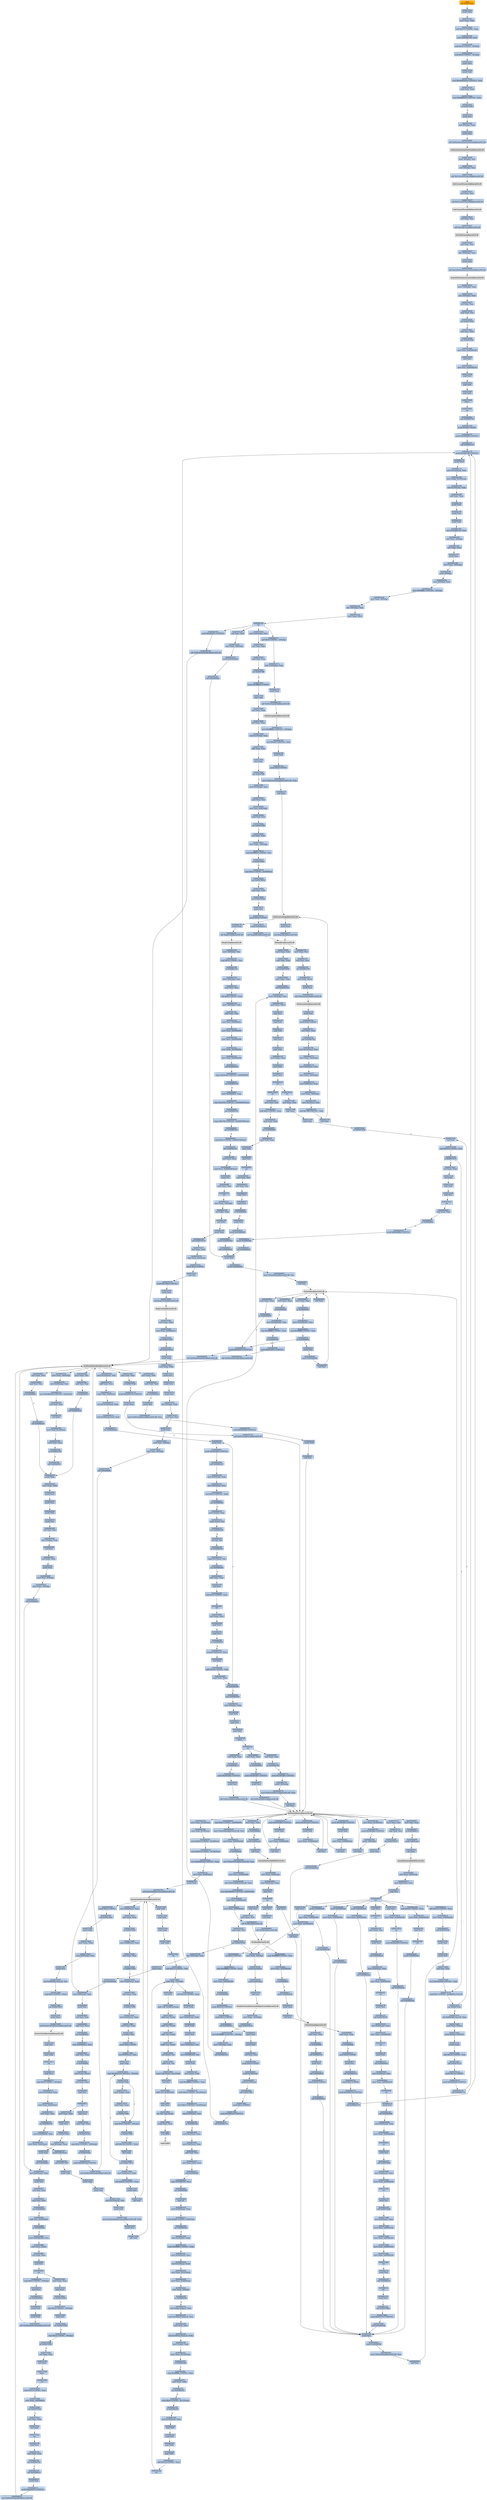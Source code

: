 digraph G {
node[shape=rectangle,style=filled,fillcolor=lightsteelblue,color=lightsteelblue]
bgcolor="transparent"
a0x0046a8e5call_0x004703ce[label="start\ncall 0x004703ce",color="lightgrey",fillcolor="orange"];
a0x004703cepushl_ebp[label="0x004703ce\npushl %ebp"];
a0x004703cfmovl_esp_ebp[label="0x004703cf\nmovl %esp, %ebp"];
a0x004703d1subl_0x10UINT8_esp[label="0x004703d1\nsubl $0x10<UINT8>, %esp"];
a0x004703d4movl_0x0049b1b0_eax[label="0x004703d4\nmovl 0x0049b1b0, %eax"];
a0x004703d9andl_0x0UINT8__8ebp_[label="0x004703d9\nandl $0x0<UINT8>, -8(%ebp)"];
a0x004703ddandl_0x0UINT8__4ebp_[label="0x004703dd\nandl $0x0<UINT8>, -4(%ebp)"];
a0x004703e1pushl_ebx[label="0x004703e1\npushl %ebx"];
a0x004703e2pushl_edi[label="0x004703e2\npushl %edi"];
a0x004703e3movl_0xbb40e64eUINT32_edi[label="0x004703e3\nmovl $0xbb40e64e<UINT32>, %edi"];
a0x004703e8cmpl_edi_eax[label="0x004703e8\ncmpl %edi, %eax"];
a0x004703eamovl_0xffff0000UINT32_ebx[label="0x004703ea\nmovl $0xffff0000<UINT32>, %ebx"];
a0x004703efje_0x004703fe[label="0x004703ef\nje 0x004703fe"];
a0x004703fepushl_esi[label="0x004703fe\npushl %esi"];
a0x004703ffleal__8ebp__eax[label="0x004703ff\nleal -8(%ebp), %eax"];
a0x00470402pushl_eax[label="0x00470402\npushl %eax"];
a0x00470403call_GetSystemTimeAsFileTime_kernel32_dll[label="0x00470403\ncall GetSystemTimeAsFileTime@kernel32.dll"];
GetSystemTimeAsFileTime_kernel32_dll[label="GetSystemTimeAsFileTime@kernel32.dll",color="lightgrey",fillcolor="lightgrey"];
a0x00470409movl__4ebp__esi[label="0x00470409\nmovl -4(%ebp), %esi"];
a0x0047040cxorl__8ebp__esi[label="0x0047040c\nxorl -8(%ebp), %esi"];
a0x0047040fcall_GetCurrentProcessId_kernel32_dll[label="0x0047040f\ncall GetCurrentProcessId@kernel32.dll"];
GetCurrentProcessId_kernel32_dll[label="GetCurrentProcessId@kernel32.dll",color="lightgrey",fillcolor="lightgrey"];
a0x00470415xorl_eax_esi[label="0x00470415\nxorl %eax, %esi"];
a0x00470417call_GetCurrentThreadId_kernel32_dll[label="0x00470417\ncall GetCurrentThreadId@kernel32.dll"];
GetCurrentThreadId_kernel32_dll[label="GetCurrentThreadId@kernel32.dll",color="lightgrey",fillcolor="lightgrey"];
a0x0047041dxorl_eax_esi[label="0x0047041d\nxorl %eax, %esi"];
a0x0047041fcall_GetTickCount_kernel32_dll[label="0x0047041f\ncall GetTickCount@kernel32.dll"];
GetTickCount_kernel32_dll[label="GetTickCount@kernel32.dll",color="lightgrey",fillcolor="lightgrey"];
a0x00470425xorl_eax_esi[label="0x00470425\nxorl %eax, %esi"];
a0x00470427leal__16ebp__eax[label="0x00470427\nleal -16(%ebp), %eax"];
a0x0047042apushl_eax[label="0x0047042a\npushl %eax"];
a0x0047042bcall_QueryPerformanceCounter_kernel32_dll[label="0x0047042b\ncall QueryPerformanceCounter@kernel32.dll"];
QueryPerformanceCounter_kernel32_dll[label="QueryPerformanceCounter@kernel32.dll",color="lightgrey",fillcolor="lightgrey"];
a0x00470431movl__12ebp__eax[label="0x00470431\nmovl -12(%ebp), %eax"];
a0x00470434xorl__16ebp__eax[label="0x00470434\nxorl -16(%ebp), %eax"];
a0x00470437xorl_eax_esi[label="0x00470437\nxorl %eax, %esi"];
a0x00470439cmpl_edi_esi[label="0x00470439\ncmpl %edi, %esi"];
a0x0047043bjne_0x00470444[label="0x0047043b\njne 0x00470444"];
a0x00470444testl_esi_ebx[label="0x00470444\ntestl %esi, %ebx"];
a0x00470446jne_0x0047044f[label="0x00470446\njne 0x0047044f"];
a0x0047044fmovl_esi_0x0049b1b0[label="0x0047044f\nmovl %esi, 0x0049b1b0"];
a0x00470455notl_esi[label="0x00470455\nnotl %esi"];
a0x00470457movl_esi_0x0049b1b4[label="0x00470457\nmovl %esi, 0x0049b1b4"];
a0x0047045dpopl_esi[label="0x0047045d\npopl %esi"];
a0x0047045epopl_edi[label="0x0047045e\npopl %edi"];
a0x0047045fpopl_ebx[label="0x0047045f\npopl %ebx"];
a0x00470460leave_[label="0x00470460\nleave "];
a0x00470461ret[label="0x00470461\nret"];
a0x0046a8eajmp_0x0046a705[label="0x0046a8ea\njmp 0x0046a705"];
a0x0046a705pushl_0x60UINT8[label="0x0046a705\npushl $0x60<UINT8>"];
a0x0046a707pushl_0x494d08UINT32[label="0x0046a707\npushl $0x494d08<UINT32>"];
a0x0046a70ccall_0x0046e170[label="0x0046a70c\ncall 0x0046e170"];
a0x0046e170pushl_0x46e1d0UINT32[label="0x0046e170\npushl $0x46e1d0<UINT32>"];
a0x0046e175pushl_fs_0[label="0x0046e175\npushl %fs:0"];
a0x0046e17cmovl_0x10esp__eax[label="0x0046e17c\nmovl 0x10(%esp), %eax"];
a0x0046e180movl_ebp_0x10esp_[label="0x0046e180\nmovl %ebp, 0x10(%esp)"];
a0x0046e184leal_0x10esp__ebp[label="0x0046e184\nleal 0x10(%esp), %ebp"];
a0x0046e188subl_eax_esp[label="0x0046e188\nsubl %eax, %esp"];
a0x0046e18apushl_ebx[label="0x0046e18a\npushl %ebx"];
a0x0046e18bpushl_esi[label="0x0046e18b\npushl %esi"];
a0x0046e18cpushl_edi[label="0x0046e18c\npushl %edi"];
a0x0046e18dmovl_0x0049b1b0_eax[label="0x0046e18d\nmovl 0x0049b1b0, %eax"];
a0x0046e192xorl_eax__4ebp_[label="0x0046e192\nxorl %eax, -4(%ebp)"];
a0x0046e195xorl_ebp_eax[label="0x0046e195\nxorl %ebp, %eax"];
a0x0046e197pushl_eax[label="0x0046e197\npushl %eax"];
a0x0046e198movl_esp__24ebp_[label="0x0046e198\nmovl %esp, -24(%ebp)"];
a0x0046e19bpushl__8ebp_[label="0x0046e19b\npushl -8(%ebp)"];
a0x0046e19emovl__4ebp__eax[label="0x0046e19e\nmovl -4(%ebp), %eax"];
a0x0046e1a1movl_0xfffffffeUINT32__4ebp_[label="0x0046e1a1\nmovl $0xfffffffe<UINT32>, -4(%ebp)"];
a0x0046e1a8movl_eax__8ebp_[label="0x0046e1a8\nmovl %eax, -8(%ebp)"];
a0x0046e1ableal__16ebp__eax[label="0x0046e1ab\nleal -16(%ebp), %eax"];
a0x0046e1aemovl_eax_fs_0[label="0x0046e1ae\nmovl %eax, %fs:0"];
a0x0046e1b4ret[label="0x0046e1b4\nret"];
a0x0046a711andl_0x0UINT8__4ebp_[label="0x0046a711\nandl $0x0<UINT8>, -4(%ebp)"];
a0x0046a715leal__112ebp__eax[label="0x0046a715\nleal -112(%ebp), %eax"];
a0x0046a718pushl_eax[label="0x0046a718\npushl %eax"];
a0x0046a719call_GetStartupInfoA_kernel32_dll[label="0x0046a719\ncall GetStartupInfoA@kernel32.dll"];
GetStartupInfoA_kernel32_dll[label="GetStartupInfoA@kernel32.dll",color="lightgrey",fillcolor="lightgrey"];
a0x0046a71fmovl_0xfffffffeUINT32__4ebp_[label="0x0046a71f\nmovl $0xfffffffe<UINT32>, -4(%ebp)"];
a0x0046a726movl_0x94UINT32_edi[label="0x0046a726\nmovl $0x94<UINT32>, %edi"];
a0x0046a72bpushl_edi[label="0x0046a72b\npushl %edi"];
a0x0046a72cpushl_0x0UINT8[label="0x0046a72c\npushl $0x0<UINT8>"];
a0x0046a72emovl_GetProcessHeap_kernel32_dll_ebx[label="0x0046a72e\nmovl GetProcessHeap@kernel32.dll, %ebx"];
a0x0046a734call_ebx[label="0x0046a734\ncall %ebx"];
GetProcessHeap_kernel32_dll[label="GetProcessHeap@kernel32.dll",color="lightgrey",fillcolor="lightgrey"];
a0x0046a736pushl_eax[label="0x0046a736\npushl %eax"];
a0x0046a737call_HeapAlloc_kernel32_dll[label="0x0046a737\ncall HeapAlloc@kernel32.dll"];
HeapAlloc_kernel32_dll[label="HeapAlloc@kernel32.dll",color="lightgrey",fillcolor="lightgrey"];
a0x0046a73dmovl_eax_esi[label="0x0046a73d\nmovl %eax, %esi"];
a0x0046a73ftestl_esi_esi[label="0x0046a73f\ntestl %esi, %esi"];
a0x0046a741jne_0x0046a750[label="0x0046a741\njne 0x0046a750"];
a0x0046a750movl_edi_esi_[label="0x0046a750\nmovl %edi, (%esi)"];
a0x0046a752pushl_esi[label="0x0046a752\npushl %esi"];
a0x0046a753call_GetVersionExA_kernel32_dll[label="0x0046a753\ncall GetVersionExA@kernel32.dll"];
GetVersionExA_kernel32_dll[label="GetVersionExA@kernel32.dll",color="lightgrey",fillcolor="lightgrey"];
a0x0046a759pushl_esi[label="0x0046a759\npushl %esi"];
a0x0046a75apushl_0x0UINT8[label="0x0046a75a\npushl $0x0<UINT8>"];
a0x0046a75ctestl_eax_eax[label="0x0046a75c\ntestl %eax, %eax"];
a0x0046a75ejne_0x0046a76e[label="0x0046a75e\njne 0x0046a76e"];
a0x0046a76emovl_0x10esi__eax[label="0x0046a76e\nmovl 0x10(%esi), %eax"];
a0x0046a771movl_eax__32ebp_[label="0x0046a771\nmovl %eax, -32(%ebp)"];
a0x0046a774movl_0x4esi__eax[label="0x0046a774\nmovl 0x4(%esi), %eax"];
a0x0046a777movl_eax__36ebp_[label="0x0046a777\nmovl %eax, -36(%ebp)"];
a0x0046a77amovl_0x8esi__eax[label="0x0046a77a\nmovl 0x8(%esi), %eax"];
a0x0046a77dmovl_eax__40ebp_[label="0x0046a77d\nmovl %eax, -40(%ebp)"];
a0x0046a780movl_0xcesi__edi[label="0x0046a780\nmovl 0xc(%esi), %edi"];
a0x0046a783andl_0x7fffUINT32_edi[label="0x0046a783\nandl $0x7fff<UINT32>, %edi"];
a0x0046a789call_ebx[label="0x0046a789\ncall %ebx"];
a0x0046a78bpushl_eax[label="0x0046a78b\npushl %eax"];
a0x0046a78ccall_HeapFree_kernel32_dll[label="0x0046a78c\ncall HeapFree@kernel32.dll"];
HeapFree_kernel32_dll[label="HeapFree@kernel32.dll",color="lightgrey",fillcolor="lightgrey"];
a0x0046a792movl__32ebp__esi[label="0x0046a792\nmovl -32(%ebp), %esi"];
a0x0046a795cmpl_0x2UINT8_esi[label="0x0046a795\ncmpl $0x2<UINT8>, %esi"];
a0x0046a798je_0x0046a7a0[label="0x0046a798\nje 0x0046a7a0"];
a0x0046a7a0movl__36ebp__ecx[label="0x0046a7a0\nmovl -36(%ebp), %ecx"];
a0x0046a7a3movl_ecx_eax[label="0x0046a7a3\nmovl %ecx, %eax"];
a0x0046a7a5shll_0x8UINT8_eax[label="0x0046a7a5\nshll $0x8<UINT8>, %eax"];
a0x0046a7a8movl__40ebp__edx[label="0x0046a7a8\nmovl -40(%ebp), %edx"];
a0x0046a7abaddl_edx_eax[label="0x0046a7ab\naddl %edx, %eax"];
a0x0046a7admovl_esi_0x0049e0cc[label="0x0046a7ad\nmovl %esi, 0x0049e0cc"];
a0x0046a7b3movl_eax_0x0049e0d4[label="0x0046a7b3\nmovl %eax, 0x0049e0d4"];
a0x0046a7b8movl_ecx_0x0049e0d8[label="0x0046a7b8\nmovl %ecx, 0x0049e0d8"];
a0x0046a7bemovl_edx_0x0049e0dc[label="0x0046a7be\nmovl %edx, 0x0049e0dc"];
a0x0046a7c4movl_edi_0x0049e0d0[label="0x0046a7c4\nmovl %edi, 0x0049e0d0"];
a0x0046a7cacall_0x0046a6c4[label="0x0046a7ca\ncall 0x0046a6c4"];
a0x0046a6c4cmpw_0x5a4dUINT16_0x00400000[label="0x0046a6c4\ncmpw $0x5a4d<UINT16>, 0x00400000"];
a0x0046a6cdjne_0x0046a702[label="0x0046a6cd\njne 0x0046a702"];
a0x0046a6cfmovl_0x0040003c_eax[label="0x0046a6cf\nmovl 0x0040003c, %eax"];
a0x0046a6d4cmpl_0x4550UINT32_0x400000eax_[label="0x0046a6d4\ncmpl $0x4550<UINT32>, 0x400000(%eax)"];
a0x0046a6dejne_0x0046a702[label="0x0046a6de\njne 0x0046a702"];
a0x0046a6e0cmpw_0x10bUINT16_0x400018eax_[label="0x0046a6e0\ncmpw $0x10b<UINT16>, 0x400018(%eax)"];
a0x0046a6e9jne_0x0046a702[label="0x0046a6e9\njne 0x0046a702"];
a0x0046a6ebcmpl_0xeUINT8_0x400074eax_[label="0x0046a6eb\ncmpl $0xe<UINT8>, 0x400074(%eax)"];
a0x0046a6f2jbe_0x0046a702[label="0x0046a6f2\njbe 0x0046a702"];
a0x0046a6f4xorl_ecx_ecx[label="0x0046a6f4\nxorl %ecx, %ecx"];
a0x0046a6f6cmpl_ecx_0x4000e8eax_[label="0x0046a6f6\ncmpl %ecx, 0x4000e8(%eax)"];
a0x0046a6fcsetne_cl[label="0x0046a6fc\nsetne %cl"];
a0x0046a6ffmovl_ecx_eax[label="0x0046a6ff\nmovl %ecx, %eax"];
a0x0046a701ret[label="0x0046a701\nret"];
a0x0046a7cfmovl_eax__32ebp_[label="0x0046a7cf\nmovl %eax, -32(%ebp)"];
a0x0046a7d2xorl_ebx_ebx[label="0x0046a7d2\nxorl %ebx, %ebx"];
a0x0046a7d4incl_ebx[label="0x0046a7d4\nincl %ebx"];
a0x0046a7d5pushl_ebx[label="0x0046a7d5\npushl %ebx"];
a0x0046a7d6call_0x00470374[label="0x0046a7d6\ncall 0x00470374"];
a0x00470374xorl_eax_eax[label="0x00470374\nxorl %eax, %eax"];
a0x00470376cmpl_eax_0x4esp_[label="0x00470376\ncmpl %eax, 0x4(%esp)"];
a0x0047037apushl_0x0UINT8[label="0x0047037a\npushl $0x0<UINT8>"];
a0x0047037csete_al[label="0x0047037c\nsete %al"];
a0x0047037fpushl_0x1000UINT32[label="0x0047037f\npushl $0x1000<UINT32>"];
a0x00470384pushl_eax[label="0x00470384\npushl %eax"];
a0x00470385call_HeapCreate_kernel32_dll[label="0x00470385\ncall HeapCreate@kernel32.dll"];
HeapCreate_kernel32_dll[label="HeapCreate@kernel32.dll",color="lightgrey",fillcolor="lightgrey"];
a0x0047038btestl_eax_eax[label="0x0047038b\ntestl %eax, %eax"];
a0x0047038dmovl_eax_0x0049e21c[label="0x0047038d\nmovl %eax, 0x0049e21c"];
a0x00470392jne_0x00470397[label="0x00470392\njne 0x00470397"];
a0x00470397call_0x00470319[label="0x00470397\ncall 0x00470319"];
a0x00470319pushl_ebp[label="0x00470319\npushl %ebp"];
a0x0047031amovl_esp_ebp[label="0x0047031a\nmovl %esp, %ebp"];
a0x0047031cpushl_ecx[label="0x0047031c\npushl %ecx"];
a0x0047031dpushl_ecx[label="0x0047031d\npushl %ecx"];
a0x0047031epushl_esi[label="0x0047031e\npushl %esi"];
a0x0047031fleal__4ebp__eax[label="0x0047031f\nleal -4(%ebp), %eax"];
a0x00470322xorl_esi_esi[label="0x00470322\nxorl %esi, %esi"];
a0x00470324pushl_eax[label="0x00470324\npushl %eax"];
a0x00470325movl_esi__4ebp_[label="0x00470325\nmovl %esi, -4(%ebp)"];
a0x00470328movl_esi__8ebp_[label="0x00470328\nmovl %esi, -8(%ebp)"];
a0x0047032bcall_0x0046defb[label="0x0047032b\ncall 0x0046defb"];
a0x0046defbmovl_0x4esp__ecx[label="0x0046defb\nmovl 0x4(%esp), %ecx"];
a0x0046deffpushl_esi[label="0x0046deff\npushl %esi"];
a0x0046df00xorl_esi_esi[label="0x0046df00\nxorl %esi, %esi"];
a0x0046df02cmpl_esi_ecx[label="0x0046df02\ncmpl %esi, %ecx"];
a0x0046df04jne_0x0046df23[label="0x0046df04\njne 0x0046df23"];
a0x0046df23movl_0x0049e0cc_eax[label="0x0046df23\nmovl 0x0049e0cc, %eax"];
a0x0046df28cmpl_esi_eax[label="0x0046df28\ncmpl %esi, %eax"];
a0x0046df2aje_0x0046df06[label="0x0046df2a\nje 0x0046df06"];
a0x0046df2cmovl_eax_ecx_[label="0x0046df2c\nmovl %eax, (%ecx)"];
a0x0046df2exorl_eax_eax[label="0x0046df2e\nxorl %eax, %eax"];
a0x0046df30popl_esi[label="0x0046df30\npopl %esi"];
a0x0046df31ret[label="0x0046df31\nret"];
a0x00470330testl_eax_eax[label="0x00470330\ntestl %eax, %eax"];
a0x00470332popl_ecx[label="0x00470332\npopl %ecx"];
a0x00470333je_0x00470342[label="0x00470333\nje 0x00470342"];
a0x00470342leal__8ebp__eax[label="0x00470342\nleal -8(%ebp), %eax"];
a0x00470345pushl_eax[label="0x00470345\npushl %eax"];
a0x00470346call_0x0046df32[label="0x00470346\ncall 0x0046df32"];
a0x0046df32movl_0x4esp__eax[label="0x0046df32\nmovl 0x4(%esp), %eax"];
a0x0046df36pushl_esi[label="0x0046df36\npushl %esi"];
a0x0046df37xorl_esi_esi[label="0x0046df37\nxorl %esi, %esi"];
a0x0046df39cmpl_esi_eax[label="0x0046df39\ncmpl %esi, %eax"];
a0x0046df3bjne_0x0046df5a[label="0x0046df3b\njne 0x0046df5a"];
a0x0046df5acmpl_esi_0x0049e0cc[label="0x0046df5a\ncmpl %esi, 0x0049e0cc"];
a0x0046df60je_0x0046df3d[label="0x0046df60\nje 0x0046df3d"];
a0x0046df62movl_0x0049e0d8_ecx[label="0x0046df62\nmovl 0x0049e0d8, %ecx"];
a0x0046df68movl_ecx_eax_[label="0x0046df68\nmovl %ecx, (%eax)"];
a0x0046df6axorl_eax_eax[label="0x0046df6a\nxorl %eax, %eax"];
a0x0046df6cpopl_esi[label="0x0046df6c\npopl %esi"];
a0x0046df6dret[label="0x0046df6d\nret"];
a0x0047034btestl_eax_eax[label="0x0047034b\ntestl %eax, %eax"];
a0x0047034dpopl_ecx[label="0x0047034d\npopl %ecx"];
a0x0047034eje_0x0047035d[label="0x0047034e\nje 0x0047035d"];
a0x0047035dcmpl_0x2UINT8__4ebp_[label="0x0047035d\ncmpl $0x2<UINT8>, -4(%ebp)"];
a0x00470361popl_esi[label="0x00470361\npopl %esi"];
a0x00470362jne_0x0047036f[label="0x00470362\njne 0x0047036f"];
a0x00470364cmpl_0x5UINT8__8ebp_[label="0x00470364\ncmpl $0x5<UINT8>, -8(%ebp)"];
a0x00470368jb_0x0047036f[label="0x00470368\njb 0x0047036f"];
a0x0047036axorl_eax_eax[label="0x0047036a\nxorl %eax, %eax"];
a0x0047036cincl_eax[label="0x0047036c\nincl %eax"];
a0x0047036dleave_[label="0x0047036d\nleave "];
a0x0047036eret[label="0x0047036e\nret"];
a0x0047039ccmpl_0x3UINT8_eax[label="0x0047039c\ncmpl $0x3<UINT8>, %eax"];
a0x0047039fmovl_eax_0x0049fce4[label="0x0047039f\nmovl %eax, 0x0049fce4"];
a0x004703a4jne_0x004703ca[label="0x004703a4\njne 0x004703ca"];
a0x004703caxorl_eax_eax[label="0x004703ca\nxorl %eax, %eax"];
a0x004703ccincl_eax[label="0x004703cc\nincl %eax"];
a0x004703cdret[label="0x004703cd\nret"];
a0x0046a7dbpopl_ecx[label="0x0046a7db\npopl %ecx"];
a0x0046a7dctestl_eax_eax[label="0x0046a7dc\ntestl %eax, %eax"];
a0x0046a7dejne_0x0046a7e8[label="0x0046a7de\njne 0x0046a7e8"];
a0x0046a7e8call_0x0046da14[label="0x0046a7e8\ncall 0x0046da14"];
a0x0046da14pushl_edi[label="0x0046da14\npushl %edi"];
a0x0046da15pushl_0x483d7cUINT32[label="0x0046da15\npushl $0x483d7c<UINT32>"];
a0x0046da1acall_GetModuleHandleA_kernel32_dll[label="0x0046da1a\ncall GetModuleHandleA@kernel32.dll"];
GetModuleHandleA_kernel32_dll[label="GetModuleHandleA@kernel32.dll",color="lightgrey",fillcolor="lightgrey"];
a0x0046da20movl_eax_edi[label="0x0046da20\nmovl %eax, %edi"];
a0x0046da22testl_edi_edi[label="0x0046da22\ntestl %edi, %edi"];
a0x0046da24jne_0x0046da2f[label="0x0046da24\njne 0x0046da2f"];
a0x0046da2fpushl_esi[label="0x0046da2f\npushl %esi"];
a0x0046da30movl_GetProcAddress_kernel32_dll_esi[label="0x0046da30\nmovl GetProcAddress@kernel32.dll, %esi"];
a0x0046da36pushl_0x483dbcUINT32[label="0x0046da36\npushl $0x483dbc<UINT32>"];
a0x0046da3bpushl_edi[label="0x0046da3b\npushl %edi"];
a0x0046da3ccall_esi[label="0x0046da3c\ncall %esi"];
GetProcAddress_kernel32_dll[label="GetProcAddress@kernel32.dll",color="lightgrey",fillcolor="lightgrey"];
a0x0046da3epushl_0x483db0UINT32[label="0x0046da3e\npushl $0x483db0<UINT32>"];
a0x0046da43pushl_edi[label="0x0046da43\npushl %edi"];
a0x0046da44movl_eax_0x0049e09c[label="0x0046da44\nmovl %eax, 0x0049e09c"];
a0x0046da49call_esi[label="0x0046da49\ncall %esi"];
a0x0046da4bpushl_0x483da4UINT32[label="0x0046da4b\npushl $0x483da4<UINT32>"];
a0x0046da50pushl_edi[label="0x0046da50\npushl %edi"];
a0x0046da51movl_eax_0x0049e0a0[label="0x0046da51\nmovl %eax, 0x0049e0a0"];
a0x0046da56call_esi[label="0x0046da56\ncall %esi"];
a0x0046da58pushl_0x483d9cUINT32[label="0x0046da58\npushl $0x483d9c<UINT32>"];
a0x0046da5dpushl_edi[label="0x0046da5d\npushl %edi"];
a0x0046da5emovl_eax_0x0049e0a4[label="0x0046da5e\nmovl %eax, 0x0049e0a4"];
a0x0046da63call_esi[label="0x0046da63\ncall %esi"];
a0x0046da65cmpl_0x0UINT8_0x0049e09c[label="0x0046da65\ncmpl $0x0<UINT8>, 0x0049e09c"];
a0x0046da6cmovl_TlsSetValue_kernel32_dll_esi[label="0x0046da6c\nmovl TlsSetValue@kernel32.dll, %esi"];
a0x0046da72movl_eax_0x0049e0a8[label="0x0046da72\nmovl %eax, 0x0049e0a8"];
a0x0046da77je_0x0046da8f[label="0x0046da77\nje 0x0046da8f"];
a0x0046da8fmovl_TlsGetValue_kernel32_dll_eax[label="0x0046da8f\nmovl TlsGetValue@kernel32.dll, %eax"];
a0x0046da94movl_eax_0x0049e0a0[label="0x0046da94\nmovl %eax, 0x0049e0a0"];
a0x0046da99movl_TlsFree_kernel32_dll_eax[label="0x0046da99\nmovl TlsFree@kernel32.dll, %eax"];
a0x0046da9emovl_0x46d690UINT32_0x0049e09c[label="0x0046da9e\nmovl $0x46d690<UINT32>, 0x0049e09c"];
a0x0046daa8movl_esi_0x0049e0a4[label="0x0046daa8\nmovl %esi, 0x0049e0a4"];
a0x0046daaemovl_eax_0x0049e0a8[label="0x0046daae\nmovl %eax, 0x0049e0a8"];
a0x0046dab3call_TlsAlloc_kernel32_dll[label="0x0046dab3\ncall TlsAlloc@kernel32.dll"];
TlsAlloc_kernel32_dll[label="TlsAlloc@kernel32.dll",color="lightgrey",fillcolor="lightgrey"];
a0x0046dab9cmpl_0xffffffffUINT8_eax[label="0x0046dab9\ncmpl $0xffffffff<UINT8>, %eax"];
a0x0046dabcmovl_eax_0x0049b284[label="0x0046dabc\nmovl %eax, 0x0049b284"];
a0x0046dac1je_0x0046db93[label="0x0046dac1\nje 0x0046db93"];
a0x0046dac7pushl_0x0049e0a0[label="0x0046dac7\npushl 0x0049e0a0"];
a0x0046dacdpushl_eax[label="0x0046dacd\npushl %eax"];
a0x0046dacecall_esi[label="0x0046dace\ncall %esi"];
TlsSetValue_kernel32_dll[label="TlsSetValue@kernel32.dll",color="lightgrey",fillcolor="lightgrey"];
a0x0046dad0testl_eax_eax[label="0x0046dad0\ntestl %eax, %eax"];
a0x0046dad2je_0x0046db93[label="0x0046dad2\nje 0x0046db93"];
a0x0046dad8call_0x0046e122[label="0x0046dad8\ncall 0x0046e122"];
a0x0046e122pushl_esi[label="0x0046e122\npushl %esi"];
a0x0046e123call_0x0046d619[label="0x0046e123\ncall 0x0046d619"];
a0x0046d619pushl_0x0UINT8[label="0x0046d619\npushl $0x0<UINT8>"];
a0x0046d61bcall_0x0046d5ab[label="0x0046d61b\ncall 0x0046d5ab"];
a0x0046d5abpushl_esi[label="0x0046d5ab\npushl %esi"];
a0x0046d5acpushl_0x0049b284[label="0x0046d5ac\npushl 0x0049b284"];
a0x0046d5b2movl_TlsGetValue_kernel32_dll_esi[label="0x0046d5b2\nmovl TlsGetValue@kernel32.dll, %esi"];
a0x0046d5b8call_esi[label="0x0046d5b8\ncall %esi"];
TlsGetValue_kernel32_dll[label="TlsGetValue@kernel32.dll",color="lightgrey",fillcolor="lightgrey"];
a0x0046d5batestl_eax_eax[label="0x0046d5ba\ntestl %eax, %eax"];
a0x0046d5bcje_0x0046d5df[label="0x0046d5bc\nje 0x0046d5df"];
a0x0046d5bemovl_0x0049b280_eax[label="0x0046d5be\nmovl 0x0049b280, %eax"];
a0x0046d5c3cmpl_0xffffffffUINT8_eax[label="0x0046d5c3\ncmpl $0xffffffff<UINT8>, %eax"];
a0x0046d5c6je_0x0046d5df[label="0x0046d5c6\nje 0x0046d5df"];
a0x0046d5dfpushl_0x483d7cUINT32[label="0x0046d5df\npushl $0x483d7c<UINT32>"];
a0x0046d5e4call_GetModuleHandleA_kernel32_dll[label="0x0046d5e4\ncall GetModuleHandleA@kernel32.dll"];
a0x0046d5eamovl_eax_esi[label="0x0046d5ea\nmovl %eax, %esi"];
a0x0046d5ectestl_esi_esi[label="0x0046d5ec\ntestl %esi, %esi"];
a0x0046d5eeje_0x0046d613[label="0x0046d5ee\nje 0x0046d613"];
a0x0046d5f0call_0x0046d53f[label="0x0046d5f0\ncall 0x0046d53f"];
a0x0046d53fpushl_ebp[label="0x0046d53f\npushl %ebp"];
a0x0046d540movl_esp_ebp[label="0x0046d540\nmovl %esp, %ebp"];
a0x0046d542pushl_ecx[label="0x0046d542\npushl %ecx"];
a0x0046d543pushl_ecx[label="0x0046d543\npushl %ecx"];
a0x0046d544pushl_ebx[label="0x0046d544\npushl %ebx"];
a0x0046d545pushl_esi[label="0x0046d545\npushl %esi"];
a0x0046d546xorl_esi_esi[label="0x0046d546\nxorl %esi, %esi"];
a0x0046d548leal__4ebp__eax[label="0x0046d548\nleal -4(%ebp), %eax"];
a0x0046d54bincl_esi[label="0x0046d54b\nincl %esi"];
a0x0046d54cxorl_ebx_ebx[label="0x0046d54c\nxorl %ebx, %ebx"];
a0x0046d54epushl_eax[label="0x0046d54e\npushl %eax"];
a0x0046d54fmovl_esi__8ebp_[label="0x0046d54f\nmovl %esi, -8(%ebp)"];
a0x0046d552movl_ebx__4ebp_[label="0x0046d552\nmovl %ebx, -4(%ebp)"];
a0x0046d555call_0x0046df32[label="0x0046d555\ncall 0x0046df32"];
a0x0046d55acmpl_0x5UINT8__4ebp_[label="0x0046d55a\ncmpl $0x5<UINT8>, -4(%ebp)"];
a0x0046d55epopl_ecx[label="0x0046d55e\npopl %ecx"];
a0x0046d55fjle_0x0046d565[label="0x0046d55f\njle 0x0046d565"];
a0x0046d565pushl_edi[label="0x0046d565\npushl %edi"];
a0x0046d566pushl_ebx[label="0x0046d566\npushl %ebx"];
a0x0046d567call_GetModuleHandleA_kernel32_dll[label="0x0046d567\ncall GetModuleHandleA@kernel32.dll"];
a0x0046d56dmovl_0x3ceax__esi[label="0x0046d56d\nmovl 0x3c(%eax), %esi"];
a0x0046d570addl_eax_esi[label="0x0046d570\naddl %eax, %esi"];
a0x0046d572cmpw_bx_0x6esi_[label="0x0046d572\ncmpw %bx, 0x6(%esi)"];
a0x0046d576movzwl_0x14esi__eax[label="0x0046d576\nmovzwl 0x14(%esi), %eax"];
a0x0046d57aleal_0x18eaxesi__edi[label="0x0046d57a\nleal 0x18(%eax,%esi), %edi"];
a0x0046d57ejbe_0x0046d5a3[label="0x0046d57e\njbe 0x0046d5a3"];
a0x0046d580pushl_edi[label="0x0046d580\npushl %edi"];
a0x0046d581pushl_0x483d64UINT32[label="0x0046d581\npushl $0x483d64<UINT32>"];
a0x0046d586call_0x0046dc20[label="0x0046d586\ncall 0x0046dc20"];
a0x0046dc20movl_0x4esp__edx[label="0x0046dc20\nmovl 0x4(%esp), %edx"];
a0x0046dc24movl_0x8esp__ecx[label="0x0046dc24\nmovl 0x8(%esp), %ecx"];
a0x0046dc28testl_0x3UINT32_edx[label="0x0046dc28\ntestl $0x3<UINT32>, %edx"];
a0x0046dc2ejne_0x0046dc6c[label="0x0046dc2e\njne 0x0046dc6c"];
a0x0046dc30movl_edx__eax[label="0x0046dc30\nmovl (%edx), %eax"];
a0x0046dc32cmpb_ecx__al[label="0x0046dc32\ncmpb (%ecx), %al"];
a0x0046dc34jne_0x0046dc64[label="0x0046dc34\njne 0x0046dc64"];
a0x0046dc36orb_al_al[label="0x0046dc36\norb %al, %al"];
a0x0046dc38je_0x0046dc60[label="0x0046dc38\nje 0x0046dc60"];
a0x0046dc3acmpb_0x1ecx__ah[label="0x0046dc3a\ncmpb 0x1(%ecx), %ah"];
a0x0046dc3djne_0x0046dc64[label="0x0046dc3d\njne 0x0046dc64"];
a0x0046dc64sbbl_eax_eax[label="0x0046dc64\nsbbl %eax, %eax"];
a0x0046dc66shll_eax[label="0x0046dc66\nshll %eax"];
a0x0046dc68addl_0x1UINT8_eax[label="0x0046dc68\naddl $0x1<UINT8>, %eax"];
a0x0046dc6bret[label="0x0046dc6b\nret"];
a0x0046d58btestl_eax_eax[label="0x0046d58b\ntestl %eax, %eax"];
a0x0046d58dpopl_ecx[label="0x0046d58d\npopl %ecx"];
a0x0046d58epopl_ecx[label="0x0046d58e\npopl %ecx"];
a0x0046d58fje_0x0046d59f[label="0x0046d58f\nje 0x0046d59f"];
a0x0046d591movzwl_0x6esi__eax[label="0x0046d591\nmovzwl 0x6(%esi), %eax"];
a0x0046d595incl_ebx[label="0x0046d595\nincl %ebx"];
a0x0046d596addl_0x28UINT8_edi[label="0x0046d596\naddl $0x28<UINT8>, %edi"];
a0x0046d599cmpl_eax_ebx[label="0x0046d599\ncmpl %eax, %ebx"];
a0x0046d59bjb_0x0046d580[label="0x0046d59b\njb 0x0046d580"];
a0x0046d59djmp_0x0046d5a3[label="0x0046d59d\njmp 0x0046d5a3"];
a0x0046d5a3movl__8ebp__eax[label="0x0046d5a3\nmovl -8(%ebp), %eax"];
a0x0046d5a6popl_edi[label="0x0046d5a6\npopl %edi"];
a0x0046d5a7popl_esi[label="0x0046d5a7\npopl %esi"];
a0x0046d5a8popl_ebx[label="0x0046d5a8\npopl %ebx"];
a0x0046d5a9leave_[label="0x0046d5a9\nleave "];
a0x0046d5aaret[label="0x0046d5aa\nret"];
a0x0046d5f5testl_eax_eax[label="0x0046d5f5\ntestl %eax, %eax"];
a0x0046d5f7je_0x0046d613[label="0x0046d5f7\nje 0x0046d613"];
a0x0046d5f9pushl_0x483d6cUINT32[label="0x0046d5f9\npushl $0x483d6c<UINT32>"];
a0x0046d5fepushl_esi[label="0x0046d5fe\npushl %esi"];
a0x0046d5ffcall_GetProcAddress_kernel32_dll[label="0x0046d5ff\ncall GetProcAddress@kernel32.dll"];
a0x0046d605testl_eax_eax[label="0x0046d605\ntestl %eax, %eax"];
a0x0046d607je_0x0046d613[label="0x0046d607\nje 0x0046d613"];
a0x0046d609pushl_0x8esp_[label="0x0046d609\npushl 0x8(%esp)"];
a0x0046d60dcall_eax[label="0x0046d60d\ncall %eax"];
EncodePointer_KERNEL32_DLL[label="EncodePointer@KERNEL32.DLL",color="lightgrey",fillcolor="lightgrey"];
a0x0046d60fmovl_eax_0x8esp_[label="0x0046d60f\nmovl %eax, 0x8(%esp)"];
a0x0046d613movl_0x8esp__eax[label="0x0046d613\nmovl 0x8(%esp), %eax"];
a0x0046d617popl_esi[label="0x0046d617\npopl %esi"];
a0x0046d618ret[label="0x0046d618\nret"];
a0x0046d620popl_ecx[label="0x0046d620\npopl %ecx"];
a0x0046d621ret[label="0x0046d621\nret"];
a0x0046e128movl_eax_esi[label="0x0046e128\nmovl %eax, %esi"];
a0x0046e12apushl_esi[label="0x0046e12a\npushl %esi"];
a0x0046e12bcall_0x0046dca8[label="0x0046e12b\ncall 0x0046dca8"];
a0x0046dca8movl_0x4esp__eax[label="0x0046dca8\nmovl 0x4(%esp), %eax"];
a0x0046dcacmovl_eax_0x0049e0c0[label="0x0046dcac\nmovl %eax, 0x0049e0c0"];
a0x0046dcb1ret[label="0x0046dcb1\nret"];
a0x0046e130pushl_esi[label="0x0046e130\npushl %esi"];
a0x0046e131call_0x00476103[label="0x0046e131\ncall 0x00476103"];
a0x00476103movl_0x4esp__eax[label="0x00476103\nmovl 0x4(%esp), %eax"];
a0x00476107movl_eax_0x0049e444[label="0x00476107\nmovl %eax, 0x0049e444"];
a0x0047610cret[label="0x0047610c\nret"];
a0x0046e136pushl_esi[label="0x0046e136\npushl %esi"];
a0x0046e137call_0x00469dd0[label="0x0046e137\ncall 0x00469dd0"];
a0x00469dd0movl_0x4esp__eax[label="0x00469dd0\nmovl 0x4(%esp), %eax"];
a0x00469dd4movl_eax_0x0049da50[label="0x00469dd4\nmovl %eax, 0x0049da50"];
a0x00469dd9ret[label="0x00469dd9\nret"];
a0x0046e13cpushl_esi[label="0x0046e13c\npushl %esi"];
a0x0046e13dcall_0x0046db98[label="0x0046e13d\ncall 0x0046db98"];
a0x0046db98movl_0x4esp__eax[label="0x0046db98\nmovl 0x4(%esp), %eax"];
a0x0046db9cmovl_eax_0x0049e0b4[label="0x0046db9c\nmovl %eax, 0x0049e0b4"];
a0x0046dba1ret[label="0x0046dba1\nret"];
a0x0046e142pushl_esi[label="0x0046e142\npushl %esi"];
a0x0046e143call_0x004760f9[label="0x0046e143\ncall 0x004760f9"];
a0x004760f9movl_0x4esp__eax[label="0x004760f9\nmovl 0x4(%esp), %eax"];
a0x004760fdmovl_eax_0x0049e440[label="0x004760fd\nmovl %eax, 0x0049e440"];
a0x00476102ret[label="0x00476102\nret"];
a0x0046e148pushl_esi[label="0x0046e148\npushl %esi"];
a0x0046e149call_0x00475a8b[label="0x0046e149\ncall 0x00475a8b"];
a0x00475a8bmovl_0x4esp__eax[label="0x00475a8b\nmovl 0x4(%esp), %eax"];
a0x00475a8fmovl_eax_0x0049e3dc[label="0x00475a8f\nmovl %eax, 0x0049e3dc"];
a0x00475a94movl_eax_0x0049e3e0[label="0x00475a94\nmovl %eax, 0x0049e3e0"];
a0x00475a99movl_eax_0x0049e3e4[label="0x00475a99\nmovl %eax, 0x0049e3e4"];
a0x00475a9emovl_eax_0x0049e3e8[label="0x00475a9e\nmovl %eax, 0x0049e3e8"];
a0x00475aa3ret[label="0x00475aa3\nret"];
a0x0046e14epushl_esi[label="0x0046e14e\npushl %esi"];
a0x0046e14fcall_0x0046fa74[label="0x0046e14f\ncall 0x0046fa74"];
a0x0046fa74ret[label="0x0046fa74\nret"];
a0x0046e154pushl_esi[label="0x0046e154\npushl %esi"];
a0x0046e155call_0x0047586a[label="0x0046e155\ncall 0x0047586a"];
a0x0047586apushl_0x4757e7UINT32[label="0x0047586a\npushl $0x4757e7<UINT32>"];
a0x0047586fcall_0x0046d5ab[label="0x0047586f\ncall 0x0046d5ab"];
a0x00475874popl_ecx[label="0x00475874\npopl %ecx"];
a0x00475875movl_eax_0x0049e3d8[label="0x00475875\nmovl %eax, 0x0049e3d8"];
a0x0047587aret[label="0x0047587a\nret"];
a0x0046e15apushl_0x46e0f3UINT32[label="0x0046e15a\npushl $0x46e0f3<UINT32>"];
a0x0046e15fcall_0x0046d5ab[label="0x0046e15f\ncall 0x0046d5ab"];
a0x0046e164addl_0x24UINT8_esp[label="0x0046e164\naddl $0x24<UINT8>, %esp"];
a0x0046e167movl_eax_0x0049b290[label="0x0046e167\nmovl %eax, 0x0049b290"];
a0x0046e16cpopl_esi[label="0x0046e16c\npopl %esi"];
a0x0046e16dret[label="0x0046e16d\nret"];
a0x0046daddpushl_0x0049e09c[label="0x0046dadd\npushl 0x0049e09c"];
a0x0046dae3call_0x0046d5ab[label="0x0046dae3\ncall 0x0046d5ab"];
a0x0046dae8pushl_0x0049e0a0[label="0x0046dae8\npushl 0x0049e0a0"];
a0x0046daeemovl_eax_0x0049e09c[label="0x0046daee\nmovl %eax, 0x0049e09c"];
a0x0046daf3call_0x0046d5ab[label="0x0046daf3\ncall 0x0046d5ab"];
a0x0046daf8pushl_0x0049e0a4[label="0x0046daf8\npushl 0x0049e0a4"];
a0x0046dafemovl_eax_0x0049e0a0[label="0x0046dafe\nmovl %eax, 0x0049e0a0"];
a0x0046db03call_0x0046d5ab[label="0x0046db03\ncall 0x0046d5ab"];
a0x0046db08pushl_0x0049e0a8[label="0x0046db08\npushl 0x0049e0a8"];
a0x0046db0emovl_eax_0x0049e0a4[label="0x0046db0e\nmovl %eax, 0x0049e0a4"];
a0x0046db13call_0x0046d5ab[label="0x0046db13\ncall 0x0046d5ab"];
a0x0046db18addl_0x10UINT8_esp[label="0x0046db18\naddl $0x10<UINT8>, %esp"];
a0x0046db1bmovl_eax_0x0049e0a8[label="0x0046db1b\nmovl %eax, 0x0049e0a8"];
a0x0046db20call_0x00473c6b[label="0x0046db20\ncall 0x00473c6b"];
a0x00473c6bpushl_esi[label="0x00473c6b\npushl %esi"];
a0x00473c6cpushl_edi[label="0x00473c6c\npushl %edi"];
a0x00473c6dxorl_esi_esi[label="0x00473c6d\nxorl %esi, %esi"];
a0x00473c6fmovl_0x49e280UINT32_edi[label="0x00473c6f\nmovl $0x49e280<UINT32>, %edi"];
a0x00473c74cmpl_0x1UINT8_0x49bd0cesi8_[label="0x00473c74\ncmpl $0x1<UINT8>, 0x49bd0c(,%esi,8)"];
a0x00473c7cjne_0x00473c9c[label="0x00473c7c\njne 0x00473c9c"];
a0x00473c7eleal_0x49bd08esi8__eax[label="0x00473c7e\nleal 0x49bd08(,%esi,8), %eax"];
a0x00473c85movl_edi_eax_[label="0x00473c85\nmovl %edi, (%eax)"];
a0x00473c87pushl_0xfa0UINT32[label="0x00473c87\npushl $0xfa0<UINT32>"];
a0x00473c8cpushl_eax_[label="0x00473c8c\npushl (%eax)"];
a0x00473c8eaddl_0x18UINT8_edi[label="0x00473c8e\naddl $0x18<UINT8>, %edi"];
a0x00473c91call_0x0047611d[label="0x00473c91\ncall 0x0047611d"];
a0x0047611dpushl_0x14UINT8[label="0x0047611d\npushl $0x14<UINT8>"];
a0x0047611fpushl_0x495240UINT32[label="0x0047611f\npushl $0x495240<UINT32>"];
a0x00476124call_0x0046e170[label="0x00476124\ncall 0x0046e170"];
a0x00476129xorl_edi_edi[label="0x00476129\nxorl %edi, %edi"];
a0x0047612bmovl_edi__28ebp_[label="0x0047612b\nmovl %edi, -28(%ebp)"];
a0x0047612epushl_0x0049e444[label="0x0047612e\npushl 0x0049e444"];
a0x00476134call_0x0046d622[label="0x00476134\ncall 0x0046d622"];
a0x0046d622pushl_esi[label="0x0046d622\npushl %esi"];
a0x0046d623pushl_0x0049b284[label="0x0046d623\npushl 0x0049b284"];
a0x0046d629movl_TlsGetValue_kernel32_dll_esi[label="0x0046d629\nmovl TlsGetValue@kernel32.dll, %esi"];
a0x0046d62fcall_esi[label="0x0046d62f\ncall %esi"];
a0x0046d631testl_eax_eax[label="0x0046d631\ntestl %eax, %eax"];
a0x0046d633je_0x0046d656[label="0x0046d633\nje 0x0046d656"];
a0x0046d635movl_0x0049b280_eax[label="0x0046d635\nmovl 0x0049b280, %eax"];
a0x0046d63acmpl_0xffffffffUINT8_eax[label="0x0046d63a\ncmpl $0xffffffff<UINT8>, %eax"];
a0x0046d63dje_0x0046d656[label="0x0046d63d\nje 0x0046d656"];
a0x0046d656pushl_0x483d7cUINT32[label="0x0046d656\npushl $0x483d7c<UINT32>"];
a0x0046d65bcall_GetModuleHandleA_kernel32_dll[label="0x0046d65b\ncall GetModuleHandleA@kernel32.dll"];
a0x0046d661movl_eax_esi[label="0x0046d661\nmovl %eax, %esi"];
a0x0046d663testl_esi_esi[label="0x0046d663\ntestl %esi, %esi"];
a0x0046d665je_0x0046d68a[label="0x0046d665\nje 0x0046d68a"];
a0x0046d667call_0x0046d53f[label="0x0046d667\ncall 0x0046d53f"];
a0x0046d66ctestl_eax_eax[label="0x0046d66c\ntestl %eax, %eax"];
a0x0046d66eje_0x0046d68a[label="0x0046d66e\nje 0x0046d68a"];
a0x0046d670pushl_0x483d8cUINT32[label="0x0046d670\npushl $0x483d8c<UINT32>"];
a0x0046d675pushl_esi[label="0x0046d675\npushl %esi"];
a0x0046d676call_GetProcAddress_kernel32_dll[label="0x0046d676\ncall GetProcAddress@kernel32.dll"];
a0x0046d67ctestl_eax_eax[label="0x0046d67c\ntestl %eax, %eax"];
a0x0046d67eje_0x0046d68a[label="0x0046d67e\nje 0x0046d68a"];
a0x0046d680pushl_0x8esp_[label="0x0046d680\npushl 0x8(%esp)"];
a0x0046d684call_eax[label="0x0046d684\ncall %eax"];
DecodePointer_KERNEL32_DLL[label="DecodePointer@KERNEL32.DLL",color="lightgrey",fillcolor="lightgrey"];
a0x0046d686movl_eax_0x8esp_[label="0x0046d686\nmovl %eax, 0x8(%esp)"];
a0x0046d68amovl_0x8esp__eax[label="0x0046d68a\nmovl 0x8(%esp), %eax"];
a0x0046d68epopl_esi[label="0x0046d68e\npopl %esi"];
a0x0046d68fret[label="0x0046d68f\nret"];
a0x00476139popl_ecx[label="0x00476139\npopl %ecx"];
a0x0047613amovl_eax_esi[label="0x0047613a\nmovl %eax, %esi"];
a0x0047613ccmpl_edi_esi[label="0x0047613c\ncmpl %edi, %esi"];
a0x0047613ejne_0x00476193[label="0x0047613e\njne 0x00476193"];
a0x00476140leal__28ebp__eax[label="0x00476140\nleal -28(%ebp), %eax"];
a0x00476143pushl_eax[label="0x00476143\npushl %eax"];
a0x00476144call_0x0046defb[label="0x00476144\ncall 0x0046defb"];
a0x00476149popl_ecx[label="0x00476149\npopl %ecx"];
a0x0047614acmpl_edi_eax[label="0x0047614a\ncmpl %edi, %eax"];
a0x0047614cje_0x0047615b[label="0x0047614c\nje 0x0047615b"];
a0x0047615bcmpl_0x1UINT8__28ebp_[label="0x0047615b\ncmpl $0x1<UINT8>, -28(%ebp)"];
a0x0047615fje_0x00476182[label="0x0047615f\nje 0x00476182"];
a0x00476161pushl_0x484740UINT32[label="0x00476161\npushl $0x484740<UINT32>"];
a0x00476166call_GetModuleHandleA_kernel32_dll[label="0x00476166\ncall GetModuleHandleA@kernel32.dll"];
a0x0047616ccmpl_edi_eax[label="0x0047616c\ncmpl %edi, %eax"];
a0x0047616eje_0x00476182[label="0x0047616e\nje 0x00476182"];
a0x00476170pushl_0x484718UINT32[label="0x00476170\npushl $0x484718<UINT32>"];
a0x00476175pushl_eax[label="0x00476175\npushl %eax"];
a0x00476176call_GetProcAddress_kernel32_dll[label="0x00476176\ncall GetProcAddress@kernel32.dll"];
a0x0047617cmovl_eax_esi[label="0x0047617c\nmovl %eax, %esi"];
a0x0047617ecmpl_edi_esi[label="0x0047617e\ncmpl %edi, %esi"];
a0x00476180jne_0x00476187[label="0x00476180\njne 0x00476187"];
a0x00476187pushl_esi[label="0x00476187\npushl %esi"];
a0x00476188call_0x0046d5ab[label="0x00476188\ncall 0x0046d5ab"];
a0x0047618dpopl_ecx[label="0x0047618d\npopl %ecx"];
a0x0047618emovl_eax_0x0049e444[label="0x0047618e\nmovl %eax, 0x0049e444"];
a0x00476193movl_edi__4ebp_[label="0x00476193\nmovl %edi, -4(%ebp)"];
a0x00476196pushl_0xcebp_[label="0x00476196\npushl 0xc(%ebp)"];
a0x00476199pushl_0x8ebp_[label="0x00476199\npushl 0x8(%ebp)"];
a0x0047619ccall_esi[label="0x0047619c\ncall %esi"];
InitializeCriticalSectionAndSpinCount_kernel32_dll[label="InitializeCriticalSectionAndSpinCount@kernel32.dll",color="lightgrey",fillcolor="lightgrey"];
a0x0047619emovl_eax__32ebp_[label="0x0047619e\nmovl %eax, -32(%ebp)"];
a0x004761a1jmp_0x004761d2[label="0x004761a1\njmp 0x004761d2"];
a0x004761d2movl_0xfffffffeUINT32__4ebp_[label="0x004761d2\nmovl $0xfffffffe<UINT32>, -4(%ebp)"];
a0x004761d9movl__32ebp__eax[label="0x004761d9\nmovl -32(%ebp), %eax"];
a0x004761dccall_0x0046e1b5[label="0x004761dc\ncall 0x0046e1b5"];
a0x0046e1b5movl__16ebp__ecx[label="0x0046e1b5\nmovl -16(%ebp), %ecx"];
a0x0046e1b8movl_ecx_fs_0[label="0x0046e1b8\nmovl %ecx, %fs:0"];
a0x0046e1bfpopl_ecx[label="0x0046e1bf\npopl %ecx"];
a0x0046e1c0popl_edi[label="0x0046e1c0\npopl %edi"];
a0x0046e1c1popl_edi[label="0x0046e1c1\npopl %edi"];
a0x0046e1c2popl_esi[label="0x0046e1c2\npopl %esi"];
a0x0046e1c3popl_ebx[label="0x0046e1c3\npopl %ebx"];
a0x0046e1c4movl_ebp_esp[label="0x0046e1c4\nmovl %ebp, %esp"];
a0x0046e1c6popl_ebp[label="0x0046e1c6\npopl %ebp"];
a0x0046e1c7pushl_ecx[label="0x0046e1c7\npushl %ecx"];
a0x0046e1c8ret[label="0x0046e1c8\nret"];
a0x004761e1ret[label="0x004761e1\nret"];
a0x00473c96testl_eax_eax[label="0x00473c96\ntestl %eax, %eax"];
a0x00473c98popl_ecx[label="0x00473c98\npopl %ecx"];
a0x00473c99popl_ecx[label="0x00473c99\npopl %ecx"];
a0x00473c9aje_0x00473ca8[label="0x00473c9a\nje 0x00473ca8"];
a0x00473c9cincl_esi[label="0x00473c9c\nincl %esi"];
a0x00473c9dcmpl_0x24UINT8_esi[label="0x00473c9d\ncmpl $0x24<UINT8>, %esi"];
a0x00473ca0jl_0x00473c74[label="0x00473ca0\njl 0x00473c74"];
a0x00473ca2xorl_eax_eax[label="0x00473ca2\nxorl %eax, %eax"];
a0x00473ca4incl_eax[label="0x00473ca4\nincl %eax"];
a0x00473ca5popl_edi[label="0x00473ca5\npopl %edi"];
a0x00473ca6popl_esi[label="0x00473ca6\npopl %esi"];
a0x00473ca7ret[label="0x00473ca7\nret"];
a0x0046db25testl_eax_eax[label="0x0046db25\ntestl %eax, %eax"];
a0x0046db27je_0x0046db8e[label="0x0046db27\nje 0x0046db8e"];
a0x0046db29pushl_0x46d88aUINT32[label="0x0046db29\npushl $0x46d88a<UINT32>"];
a0x0046db2epushl_0x0049e09c[label="0x0046db2e\npushl 0x0049e09c"];
a0x0046db34call_0x0046d622[label="0x0046db34\ncall 0x0046d622"];
a0x0046db39popl_ecx[label="0x0046db39\npopl %ecx"];
a0x0046db3acall_eax[label="0x0046db3a\ncall %eax"];
a0x0046d690call_TlsAlloc_kernel32_dll[label="0x0046d690\ncall TlsAlloc@kernel32.dll"];
a0x0046d696ret_0x4UINT16[label="0x0046d696\nret $0x4<UINT16>"];
a0x0046db3ccmpl_0xffffffffUINT8_eax[label="0x0046db3c\ncmpl $0xffffffff<UINT8>, %eax"];
a0x0046db3fmovl_eax_0x0049b280[label="0x0046db3f\nmovl %eax, 0x0049b280"];
a0x0046db44je_0x0046db8e[label="0x0046db44\nje 0x0046db8e"];
a0x0046db46pushl_0x214UINT32[label="0x0046db46\npushl $0x214<UINT32>"];
a0x0046db4bpushl_0x1UINT8[label="0x0046db4b\npushl $0x1<UINT8>"];
a0x0046db4dcall_0x0046dd1c[label="0x0046db4d\ncall 0x0046dd1c"];
a0x0046dd1cpushl_esi[label="0x0046dd1c\npushl %esi"];
a0x0046dd1dpushl_edi[label="0x0046dd1d\npushl %edi"];
a0x0046dd1exorl_esi_esi[label="0x0046dd1e\nxorl %esi, %esi"];
a0x0046dd20pushl_0x0UINT8[label="0x0046dd20\npushl $0x0<UINT8>"];
a0x0046dd22pushl_0x14esp_[label="0x0046dd22\npushl 0x14(%esp)"];
a0x0046dd26pushl_0x14esp_[label="0x0046dd26\npushl 0x14(%esp)"];
a0x0046dd2acall_0x00475fbc[label="0x0046dd2a\ncall 0x00475fbc"];
a0x00475fbcpushl_0xcUINT8[label="0x00475fbc\npushl $0xc<UINT8>"];
a0x00475fbepushl_0x495220UINT32[label="0x00475fbe\npushl $0x495220<UINT32>"];
a0x00475fc3call_0x0046e170[label="0x00475fc3\ncall 0x0046e170"];
a0x00475fc8movl_0x8ebp__ecx[label="0x00475fc8\nmovl 0x8(%ebp), %ecx"];
a0x00475fcbxorl_edi_edi[label="0x00475fcb\nxorl %edi, %edi"];
a0x00475fcdcmpl_edi_ecx[label="0x00475fcd\ncmpl %edi, %ecx"];
a0x00475fcfjbe_0x00475fff[label="0x00475fcf\njbe 0x00475fff"];
a0x00475fd1pushl_0xffffffe0UINT8[label="0x00475fd1\npushl $0xffffffe0<UINT8>"];
a0x00475fd3popl_eax[label="0x00475fd3\npopl %eax"];
a0x00475fd4xorl_edx_edx[label="0x00475fd4\nxorl %edx, %edx"];
a0x00475fd6divl_ecx_eax[label="0x00475fd6\ndivl %ecx, %eax"];
a0x00475fd8cmpl_0xcebp__eax[label="0x00475fd8\ncmpl 0xc(%ebp), %eax"];
a0x00475fdbsbbl_eax_eax[label="0x00475fdb\nsbbl %eax, %eax"];
a0x00475fddincl_eax[label="0x00475fdd\nincl %eax"];
a0x00475fdejne_0x00475fff[label="0x00475fde\njne 0x00475fff"];
a0x00475fffimull_0xcebp__ecx[label="0x00475fff\nimull 0xc(%ebp), %ecx"];
a0x00476003movl_ecx_esi[label="0x00476003\nmovl %ecx, %esi"];
a0x00476005movl_esi_0x8ebp_[label="0x00476005\nmovl %esi, 0x8(%ebp)"];
a0x00476008cmpl_edi_esi[label="0x00476008\ncmpl %edi, %esi"];
a0x0047600ajne_0x0047600f[label="0x0047600a\njne 0x0047600f"];
a0x0047600fxorl_ebx_ebx[label="0x0047600f\nxorl %ebx, %ebx"];
a0x00476011movl_ebx__28ebp_[label="0x00476011\nmovl %ebx, -28(%ebp)"];
a0x00476014cmpl_0xffffffe0UINT8_esi[label="0x00476014\ncmpl $0xffffffe0<UINT8>, %esi"];
a0x00476017ja_0x00476082[label="0x00476017\nja 0x00476082"];
a0x00476019cmpl_0x3UINT8_0x0049fce4[label="0x00476019\ncmpl $0x3<UINT8>, 0x0049fce4"];
a0x00476020jne_0x0047606d[label="0x00476020\njne 0x0047606d"];
a0x0047606dcmpl_edi_ebx[label="0x0047606d\ncmpl %edi, %ebx"];
a0x0047606fjne_0x004760d2[label="0x0047606f\njne 0x004760d2"];
a0x00476071pushl_esi[label="0x00476071\npushl %esi"];
a0x00476072pushl_0x8UINT8[label="0x00476072\npushl $0x8<UINT8>"];
a0x00476074pushl_0x0049e21c[label="0x00476074\npushl 0x0049e21c"];
a0x0047607acall_HeapAlloc_kernel32_dll[label="0x0047607a\ncall HeapAlloc@kernel32.dll"];
a0x00476080movl_eax_ebx[label="0x00476080\nmovl %eax, %ebx"];
a0x00476082cmpl_edi_ebx[label="0x00476082\ncmpl %edi, %ebx"];
a0x00476084jne_0x004760d2[label="0x00476084\njne 0x004760d2"];
a0x004760d2movl_ebx_eax[label="0x004760d2\nmovl %ebx, %eax"];
a0x004760d4call_0x0046e1b5[label="0x004760d4\ncall 0x0046e1b5"];
a0x004760d9ret[label="0x004760d9\nret"];
a0x0046dd2fmovl_eax_edi[label="0x0046dd2f\nmovl %eax, %edi"];
a0x0046dd31addl_0xcUINT8_esp[label="0x0046dd31\naddl $0xc<UINT8>, %esp"];
a0x0046dd34testl_edi_edi[label="0x0046dd34\ntestl %edi, %edi"];
a0x0046dd36jne_0x0046dd5f[label="0x0046dd36\njne 0x0046dd5f"];
a0x0046dd5fmovl_edi_eax[label="0x0046dd5f\nmovl %edi, %eax"];
a0x0046dd61popl_edi[label="0x0046dd61\npopl %edi"];
a0x0046dd62popl_esi[label="0x0046dd62\npopl %esi"];
a0x0046dd63ret[label="0x0046dd63\nret"];
a0x0046db52movl_eax_esi[label="0x0046db52\nmovl %eax, %esi"];
a0x0046db54testl_esi_esi[label="0x0046db54\ntestl %esi, %esi"];
a0x0046db56popl_ecx[label="0x0046db56\npopl %ecx"];
a0x0046db57popl_ecx[label="0x0046db57\npopl %ecx"];
a0x0046db58je_0x0046db8e[label="0x0046db58\nje 0x0046db8e"];
a0x0046db5apushl_esi[label="0x0046db5a\npushl %esi"];
a0x0046db5bpushl_0x0049b280[label="0x0046db5b\npushl 0x0049b280"];
a0x0046db61pushl_0x0049e0a4[label="0x0046db61\npushl 0x0049e0a4"];
a0x0046db67call_0x0046d622[label="0x0046db67\ncall 0x0046d622"];
a0x0046d63fpushl_eax[label="0x0046d63f\npushl %eax"];
a0x0046d640pushl_0x0049b284[label="0x0046d640\npushl 0x0049b284"];
a0x0046d646call_esi[label="0x0046d646\ncall %esi"];
a0x0046d648call_eax[label="0x0046d648\ncall %eax"];
a0x0046d64atestl_eax_eax[label="0x0046d64a\ntestl %eax, %eax"];
a0x0046d64cje_0x0046d656[label="0x0046d64c\nje 0x0046d656"];
a0x0046db6cpopl_ecx[label="0x0046db6c\npopl %ecx"];
a0x0046db6dcall_eax[label="0x0046db6d\ncall %eax"];
a0x0046db6ftestl_eax_eax[label="0x0046db6f\ntestl %eax, %eax"];
a0x0046db71je_0x0046db8e[label="0x0046db71\nje 0x0046db8e"];
a0x0046db73pushl_0x0UINT8[label="0x0046db73\npushl $0x0<UINT8>"];
a0x0046db75pushl_esi[label="0x0046db75\npushl %esi"];
a0x0046db76call_0x0046d73c[label="0x0046db76\ncall 0x0046d73c"];
a0x0046d73cpushl_0xcUINT8[label="0x0046d73c\npushl $0xc<UINT8>"];
a0x0046d73epushl_0x494e70UINT32[label="0x0046d73e\npushl $0x494e70<UINT32>"];
a0x0046d743call_0x0046e170[label="0x0046d743\ncall 0x0046e170"];
a0x0046d748pushl_0x483d7cUINT32[label="0x0046d748\npushl $0x483d7c<UINT32>"];
a0x0046d74dcall_GetModuleHandleA_kernel32_dll[label="0x0046d74d\ncall GetModuleHandleA@kernel32.dll"];
a0x0046d753movl_eax__28ebp_[label="0x0046d753\nmovl %eax, -28(%ebp)"];
a0x0046d756movl_0x8ebp__esi[label="0x0046d756\nmovl 0x8(%ebp), %esi"];
a0x0046d759movl_0x49b2a0UINT32_0x5cesi_[label="0x0046d759\nmovl $0x49b2a0<UINT32>, 0x5c(%esi)"];
a0x0046d760xorl_edi_edi[label="0x0046d760\nxorl %edi, %edi"];
a0x0046d762incl_edi[label="0x0046d762\nincl %edi"];
a0x0046d763movl_edi_0x14esi_[label="0x0046d763\nmovl %edi, 0x14(%esi)"];
a0x0046d766testl_eax_eax[label="0x0046d766\ntestl %eax, %eax"];
a0x0046d768je_0x0046d799[label="0x0046d768\nje 0x0046d799"];
a0x0046d76acall_0x0046d53f[label="0x0046d76a\ncall 0x0046d53f"];
a0x0046d76ftestl_eax_eax[label="0x0046d76f\ntestl %eax, %eax"];
a0x0046d771je_0x0046d799[label="0x0046d771\nje 0x0046d799"];
a0x0046d773pushl_0x483d6cUINT32[label="0x0046d773\npushl $0x483d6c<UINT32>"];
a0x0046d778pushl__28ebp_[label="0x0046d778\npushl -28(%ebp)"];
a0x0046d77bmovl_GetProcAddress_kernel32_dll_ebx[label="0x0046d77b\nmovl GetProcAddress@kernel32.dll, %ebx"];
a0x0046d781call_ebx[label="0x0046d781\ncall %ebx"];
a0x0046d783movl_eax_0x1f8esi_[label="0x0046d783\nmovl %eax, 0x1f8(%esi)"];
a0x0046d789pushl_0x483d8cUINT32[label="0x0046d789\npushl $0x483d8c<UINT32>"];
a0x0046d78epushl__28ebp_[label="0x0046d78e\npushl -28(%ebp)"];
a0x0046d791call_ebx[label="0x0046d791\ncall %ebx"];
a0x0046d793movl_eax_0x1fcesi_[label="0x0046d793\nmovl %eax, 0x1fc(%esi)"];
a0x0046d799movl_edi_0x70esi_[label="0x0046d799\nmovl %edi, 0x70(%esi)"];
a0x0046d79cmovb_0x43UINT8_0xc8esi_[label="0x0046d79c\nmovb $0x43<UINT8>, 0xc8(%esi)"];
a0x0046d7a3movb_0x43UINT8_0x14besi_[label="0x0046d7a3\nmovb $0x43<UINT8>, 0x14b(%esi)"];
a0x0046d7aamovl_0x49b5e8UINT32_eax[label="0x0046d7aa\nmovl $0x49b5e8<UINT32>, %eax"];
a0x0046d7afmovl_eax_0x68esi_[label="0x0046d7af\nmovl %eax, 0x68(%esi)"];
a0x0046d7b2pushl_eax[label="0x0046d7b2\npushl %eax"];
a0x0046d7b3call_InterlockedIncrement_kernel32_dll[label="0x0046d7b3\ncall InterlockedIncrement@kernel32.dll"];
InterlockedIncrement_kernel32_dll[label="InterlockedIncrement@kernel32.dll",color="lightgrey",fillcolor="lightgrey"];
a0x0046d7b9pushl_0xcUINT8[label="0x0046d7b9\npushl $0xc<UINT8>"];
a0x0046d7bbcall_0x00473de1[label="0x0046d7bb\ncall 0x00473de1"];
a0x00473de1pushl_ebp[label="0x00473de1\npushl %ebp"];
a0x00473de2movl_esp_ebp[label="0x00473de2\nmovl %esp, %ebp"];
a0x00473de4movl_0x8ebp__eax[label="0x00473de4\nmovl 0x8(%ebp), %eax"];
a0x00473de7pushl_esi[label="0x00473de7\npushl %esi"];
a0x00473de8leal_0x49bd08eax8__esi[label="0x00473de8\nleal 0x49bd08(,%eax,8), %esi"];
a0x00473defcmpl_0x0UINT8_esi_[label="0x00473def\ncmpl $0x0<UINT8>, (%esi)"];
a0x00473df2jne_0x00473e07[label="0x00473df2\njne 0x00473e07"];
a0x00473e07pushl_esi_[label="0x00473e07\npushl (%esi)"];
a0x00473e09call_EnterCriticalSection_kernel32_dll[label="0x00473e09\ncall EnterCriticalSection@kernel32.dll"];
EnterCriticalSection_kernel32_dll[label="EnterCriticalSection@kernel32.dll",color="lightgrey",fillcolor="lightgrey"];
a0x00473e0fpopl_esi[label="0x00473e0f\npopl %esi"];
a0x00473e10popl_ebp[label="0x00473e10\npopl %ebp"];
a0x00473e11ret[label="0x00473e11\nret"];
a0x0046d7c0popl_ecx[label="0x0046d7c0\npopl %ecx"];
a0x0046d7c1andl_0x0UINT8__4ebp_[label="0x0046d7c1\nandl $0x0<UINT8>, -4(%ebp)"];
a0x0046d7c5movl_0xcebp__eax[label="0x0046d7c5\nmovl 0xc(%ebp), %eax"];
a0x0046d7c8movl_eax_0x6cesi_[label="0x0046d7c8\nmovl %eax, 0x6c(%esi)"];
a0x0046d7cbtestl_eax_eax[label="0x0046d7cb\ntestl %eax, %eax"];
a0x0046d7cdjne_0x0046d7d7[label="0x0046d7cd\njne 0x0046d7d7"];
a0x0046d7cfmovl_0x0049bbf0_eax[label="0x0046d7cf\nmovl 0x0049bbf0, %eax"];
a0x0046d7d4movl_eax_0x6cesi_[label="0x0046d7d4\nmovl %eax, 0x6c(%esi)"];
a0x0046d7d7pushl_0x6cesi_[label="0x0046d7d7\npushl 0x6c(%esi)"];
a0x0046d7dacall_0x00471627[label="0x0046d7da\ncall 0x00471627"];
a0x00471627pushl_ebx[label="0x00471627\npushl %ebx"];
a0x00471628pushl_ebp[label="0x00471628\npushl %ebp"];
a0x00471629pushl_esi[label="0x00471629\npushl %esi"];
a0x0047162amovl_0x10esp__esi[label="0x0047162a\nmovl 0x10(%esp), %esi"];
a0x0047162epushl_edi[label="0x0047162e\npushl %edi"];
a0x0047162fmovl_InterlockedIncrement_kernel32_dll_edi[label="0x0047162f\nmovl InterlockedIncrement@kernel32.dll, %edi"];
a0x00471635pushl_esi[label="0x00471635\npushl %esi"];
a0x00471636call_edi[label="0x00471636\ncall %edi"];
a0x00471638movl_0xb0esi__eax[label="0x00471638\nmovl 0xb0(%esi), %eax"];
a0x0047163etestl_eax_eax[label="0x0047163e\ntestl %eax, %eax"];
a0x00471640je_0x00471645[label="0x00471640\nje 0x00471645"];
a0x00471645movl_0xb8esi__eax[label="0x00471645\nmovl 0xb8(%esi), %eax"];
a0x0047164btestl_eax_eax[label="0x0047164b\ntestl %eax, %eax"];
a0x0047164dje_0x00471652[label="0x0047164d\nje 0x00471652"];
a0x00471652movl_0xb4esi__eax[label="0x00471652\nmovl 0xb4(%esi), %eax"];
a0x00471658testl_eax_eax[label="0x00471658\ntestl %eax, %eax"];
a0x0047165aje_0x0047165f[label="0x0047165a\nje 0x0047165f"];
a0x0047165fmovl_0xc0esi__eax[label="0x0047165f\nmovl 0xc0(%esi), %eax"];
a0x00471665testl_eax_eax[label="0x00471665\ntestl %eax, %eax"];
a0x00471667je_0x0047166c[label="0x00471667\nje 0x0047166c"];
a0x0047166cpushl_0x6UINT8[label="0x0047166c\npushl $0x6<UINT8>"];
a0x0047166eleal_0x50esi__ebx[label="0x0047166e\nleal 0x50(%esi), %ebx"];
a0x00471671popl_ebp[label="0x00471671\npopl %ebp"];
a0x00471672cmpl_0x49bb10UINT32__8ebx_[label="0x00471672\ncmpl $0x49bb10<UINT32>, -8(%ebx)"];
a0x00471679je_0x00471684[label="0x00471679\nje 0x00471684"];
a0x0047167bmovl_ebx__eax[label="0x0047167b\nmovl (%ebx), %eax"];
a0x0047167dtestl_eax_eax[label="0x0047167d\ntestl %eax, %eax"];
a0x0047167fje_0x00471684[label="0x0047167f\nje 0x00471684"];
a0x00471684cmpl_0x0UINT8__4ebx_[label="0x00471684\ncmpl $0x0<UINT8>, -4(%ebx)"];
a0x00471688je_0x00471694[label="0x00471688\nje 0x00471694"];
a0x00471694addl_0x10UINT8_ebx[label="0x00471694\naddl $0x10<UINT8>, %ebx"];
a0x00471697decl_ebp[label="0x00471697\ndecl %ebp"];
a0x00471698jne_0x00471672[label="0x00471698\njne 0x00471672"];
a0x0047169amovl_0xd4esi__eax[label="0x0047169a\nmovl 0xd4(%esi), %eax"];
a0x004716a0addl_0xb4UINT32_eax[label="0x004716a0\naddl $0xb4<UINT32>, %eax"];
a0x004716a5pushl_eax[label="0x004716a5\npushl %eax"];
a0x004716a6call_edi[label="0x004716a6\ncall %edi"];
a0x004716a8popl_edi[label="0x004716a8\npopl %edi"];
a0x004716a9popl_esi[label="0x004716a9\npopl %esi"];
a0x004716aapopl_ebp[label="0x004716aa\npopl %ebp"];
a0x004716abpopl_ebx[label="0x004716ab\npopl %ebx"];
a0x004716acret[label="0x004716ac\nret"];
a0x0012ff24sarb_0x12UINT8_bh[label="0x0012ff24\nsarb $0x12<UINT8>, %bh"];
a0x0012ff27addb_bh__37ebx_[label="0x0012ff27\naddb %bh, -37(%ebx)"];
a0x0046e1d0subl_0x14UINT8_esp[label="0x0046e1d0\nsubl $0x14<UINT8>, %esp"];
a0x0046e1d3pushl_ebx[label="0x0046e1d3\npushl %ebx"];
a0x0046e1d4movl_0x20esp__ebx[label="0x0046e1d4\nmovl 0x20(%esp), %ebx"];
a0x0046e1d8pushl_ebp[label="0x0046e1d8\npushl %ebp"];
a0x0046e1d9pushl_esi[label="0x0046e1d9\npushl %esi"];
a0x0046e1damovl_0x8ebx__esi[label="0x0046e1da\nmovl 0x8(%ebx), %esi"];
a0x0046e1ddxorl_0x0049b1b0_esi[label="0x0046e1dd\nxorl 0x0049b1b0, %esi"];
a0x0046e1e3pushl_edi[label="0x0046e1e3\npushl %edi"];
a0x0046e1e4movl_esi__eax[label="0x0046e1e4\nmovl (%esi), %eax"];
a0x0046e1e6cmpl_0xfffffffeUINT8_eax[label="0x0046e1e6\ncmpl $0xfffffffe<UINT8>, %eax"];
a0x0046e1e9movb_0x0UINT8_0x13esp_[label="0x0046e1e9\nmovb $0x0<UINT8>, 0x13(%esp)"];
a0x0046e1eemovl_0x1UINT32_0x18esp_[label="0x0046e1ee\nmovl $0x1<UINT32>, 0x18(%esp)"];
a0x0046e1f6leal_0x10ebx__edi[label="0x0046e1f6\nleal 0x10(%ebx), %edi"];
a0x0046e1f9je_0x0046e208[label="0x0046e1f9\nje 0x0046e208"];
a0x0046e208movl_0xcesi__ecx[label="0x0046e208\nmovl 0xc(%esi), %ecx"];
a0x0046e20bmovl_0x8esi__eax[label="0x0046e20b\nmovl 0x8(%esi), %eax"];
a0x0046e20eaddl_edi_ecx[label="0x0046e20e\naddl %edi, %ecx"];
a0x0046e210xorl_eaxedi__ecx[label="0x0046e210\nxorl (%eax,%edi), %ecx"];
a0x0046e213call_0x00469ab5[label="0x0046e213\ncall 0x00469ab5"];
a0x00469ab5cmpl_0x0049b1b0_ecx[label="0x00469ab5\ncmpl 0x0049b1b0, %ecx"];
a0x00469abbjne_0x00469abf[label="0x00469abb\njne 0x00469abf"];
a0x00469abdrepz_ret[label="0x00469abd\nrepz ret"];
a0x0046e218movl_0x28esp__eax[label="0x0046e218\nmovl 0x28(%esp), %eax"];
a0x0046e21ctestb_0x66UINT8_0x4eax_[label="0x0046e21c\ntestb $0x66<UINT8>, 0x4(%eax)"];
a0x0046e220jne_0x0046e345[label="0x0046e220\njne 0x0046e345"];
a0x0046e226movl_0xcebx__ebp[label="0x0046e226\nmovl 0xc(%ebx), %ebp"];
a0x0046e229cmpl_0xfffffffeUINT8_ebp[label="0x0046e229\ncmpl $0xfffffffe<UINT8>, %ebp"];
a0x0046e22cmovl_0x30esp__ecx[label="0x0046e22c\nmovl 0x30(%esp), %ecx"];
a0x0046e230leal_0x1cesp__edx[label="0x0046e230\nleal 0x1c(%esp), %edx"];
a0x0046e234movl_eax_0x1cesp_[label="0x0046e234\nmovl %eax, 0x1c(%esp)"];
a0x0046e238movl_ecx_0x20esp_[label="0x0046e238\nmovl %ecx, 0x20(%esp)"];
a0x0046e23cmovl_edx__4ebx_[label="0x0046e23c\nmovl %edx, -4(%ebx)"];
a0x0046e23fje_0x0046e29f[label="0x0046e23f\nje 0x0046e29f"];
a0x0046e241leal_ebpebp2__eax[label="0x0046e241\nleal (%ebp,%ebp,2), %eax"];
a0x0046e245movl_0x14esieax4__ecx[label="0x0046e245\nmovl 0x14(%esi,%eax,4), %ecx"];
a0x0046e249testl_ecx_ecx[label="0x0046e249\ntestl %ecx, %ecx"];
a0x0046e24bleal_0x10esieax4__ebx[label="0x0046e24b\nleal 0x10(%esi,%eax,4), %ebx"];
a0x0046e24fmovl_ebx__eax[label="0x0046e24f\nmovl (%ebx), %eax"];
a0x0046e251movl_eax_0x14esp_[label="0x0046e251\nmovl %eax, 0x14(%esp)"];
a0x0046e255je_0x0046e26d[label="0x0046e255\nje 0x0046e26d"];
a0x0046e26dcmpl_0xfffffffeUINT8_eax[label="0x0046e26d\ncmpl $0xfffffffe<UINT8>, %eax"];
a0x0046e270movl_eax_ebp[label="0x0046e270\nmovl %eax, %ebp"];
a0x0046e272jne_0x0046e241[label="0x0046e272\njne 0x0046e241"];
a0x0046e274cmpb_0x0UINT8_0x13esp_[label="0x0046e274\ncmpb $0x0<UINT8>, 0x13(%esp)"];
a0x0046e279je_0x0046e29f[label="0x0046e279\nje 0x0046e29f"];
a0x0046e29fmovl_0x18esp__eax[label="0x0046e29f\nmovl 0x18(%esp), %eax"];
a0x0046e2a3popl_edi[label="0x0046e2a3\npopl %edi"];
a0x0046e2a4popl_esi[label="0x0046e2a4\npopl %esi"];
a0x0046e2a5popl_ebp[label="0x0046e2a5\npopl %ebp"];
a0x0046e2a6popl_ebx[label="0x0046e2a6\npopl %ebx"];
a0x0046e2a7addl_0x14UINT8_esp[label="0x0046e2a7\naddl $0x14<UINT8>, %esp"];
a0x0046e2aaret[label="0x0046e2aa\nret"];
a0x0012ff2aincl_esi[label="0x0012ff2a\nincl %esi"];
a0x0012ff2baddb_dl_0x3661eeax_[label="0x0012ff2b\naddb %dl, 0x3661e(%eax)"];
a0x0012ff31addb_al_eax_[label="0x0012ff31\naddb %al, (%eax)"];
a0x0012ff33addb_al_edx_[label="0x0012ff33\naddb %al, (%edx)"];
a0x0012ff35addb_al_eax_[label="0x0012ff35\naddb %al, (%eax)"];
a0x0012ff37addb_ch_eax_[label="0x0012ff37\naddb %ch, (%eax)"];
a0x0012ff39orb_eax__al[label="0x0012ff39\norb (%eax), %al"];
a0x0012ff3baddb_ch_ch[label="0x0012ff3b\naddb %ch, %ch"];
a0x0012ff3dcmpsl_ds_esi__es_edi_[label="0x0012ff3d\ncmpsl %ds:(%esi), %es:(%edi)"];
a0x0012ff3eincl_esi[label="0x0012ff3e\nincl %esi"];
a0x0012ff3faddb_cl_0x38ebx_[label="0x0012ff3f\naddb %cl, 0x38(%ebx)"];
a0x0012ff42popl_eax[label="0x0012ff42\npopl %eax"];
a0x0012ff43orb_al_gs_edx_[label="0x0012ff43\norb %al, %gs:(%edx)"];
a0x0012ff46xchgl_eax_ecx[label="0x0012ff46\nxchgl %eax, %ecx"];
a0x0012ff47jl_0x12ff48[label="0x0012ff47\njl 0x12ff48"];
a0x0012ff49[label="0x0012ff49",color="lightgrey",fillcolor="lightgrey"];
a0x0046a8e5call_0x004703ce -> a0x004703cepushl_ebp [color="#000000"];
a0x004703cepushl_ebp -> a0x004703cfmovl_esp_ebp [color="#000000"];
a0x004703cfmovl_esp_ebp -> a0x004703d1subl_0x10UINT8_esp [color="#000000"];
a0x004703d1subl_0x10UINT8_esp -> a0x004703d4movl_0x0049b1b0_eax [color="#000000"];
a0x004703d4movl_0x0049b1b0_eax -> a0x004703d9andl_0x0UINT8__8ebp_ [color="#000000"];
a0x004703d9andl_0x0UINT8__8ebp_ -> a0x004703ddandl_0x0UINT8__4ebp_ [color="#000000"];
a0x004703ddandl_0x0UINT8__4ebp_ -> a0x004703e1pushl_ebx [color="#000000"];
a0x004703e1pushl_ebx -> a0x004703e2pushl_edi [color="#000000"];
a0x004703e2pushl_edi -> a0x004703e3movl_0xbb40e64eUINT32_edi [color="#000000"];
a0x004703e3movl_0xbb40e64eUINT32_edi -> a0x004703e8cmpl_edi_eax [color="#000000"];
a0x004703e8cmpl_edi_eax -> a0x004703eamovl_0xffff0000UINT32_ebx [color="#000000"];
a0x004703eamovl_0xffff0000UINT32_ebx -> a0x004703efje_0x004703fe [color="#000000"];
a0x004703efje_0x004703fe -> a0x004703fepushl_esi [color="#000000",label="T"];
a0x004703fepushl_esi -> a0x004703ffleal__8ebp__eax [color="#000000"];
a0x004703ffleal__8ebp__eax -> a0x00470402pushl_eax [color="#000000"];
a0x00470402pushl_eax -> a0x00470403call_GetSystemTimeAsFileTime_kernel32_dll [color="#000000"];
a0x00470403call_GetSystemTimeAsFileTime_kernel32_dll -> GetSystemTimeAsFileTime_kernel32_dll [color="#000000"];
GetSystemTimeAsFileTime_kernel32_dll -> a0x00470409movl__4ebp__esi [color="#000000"];
a0x00470409movl__4ebp__esi -> a0x0047040cxorl__8ebp__esi [color="#000000"];
a0x0047040cxorl__8ebp__esi -> a0x0047040fcall_GetCurrentProcessId_kernel32_dll [color="#000000"];
a0x0047040fcall_GetCurrentProcessId_kernel32_dll -> GetCurrentProcessId_kernel32_dll [color="#000000"];
GetCurrentProcessId_kernel32_dll -> a0x00470415xorl_eax_esi [color="#000000"];
a0x00470415xorl_eax_esi -> a0x00470417call_GetCurrentThreadId_kernel32_dll [color="#000000"];
a0x00470417call_GetCurrentThreadId_kernel32_dll -> GetCurrentThreadId_kernel32_dll [color="#000000"];
GetCurrentThreadId_kernel32_dll -> a0x0047041dxorl_eax_esi [color="#000000"];
a0x0047041dxorl_eax_esi -> a0x0047041fcall_GetTickCount_kernel32_dll [color="#000000"];
a0x0047041fcall_GetTickCount_kernel32_dll -> GetTickCount_kernel32_dll [color="#000000"];
GetTickCount_kernel32_dll -> a0x00470425xorl_eax_esi [color="#000000"];
a0x00470425xorl_eax_esi -> a0x00470427leal__16ebp__eax [color="#000000"];
a0x00470427leal__16ebp__eax -> a0x0047042apushl_eax [color="#000000"];
a0x0047042apushl_eax -> a0x0047042bcall_QueryPerformanceCounter_kernel32_dll [color="#000000"];
a0x0047042bcall_QueryPerformanceCounter_kernel32_dll -> QueryPerformanceCounter_kernel32_dll [color="#000000"];
QueryPerformanceCounter_kernel32_dll -> a0x00470431movl__12ebp__eax [color="#000000"];
a0x00470431movl__12ebp__eax -> a0x00470434xorl__16ebp__eax [color="#000000"];
a0x00470434xorl__16ebp__eax -> a0x00470437xorl_eax_esi [color="#000000"];
a0x00470437xorl_eax_esi -> a0x00470439cmpl_edi_esi [color="#000000"];
a0x00470439cmpl_edi_esi -> a0x0047043bjne_0x00470444 [color="#000000"];
a0x0047043bjne_0x00470444 -> a0x00470444testl_esi_ebx [color="#000000",label="T"];
a0x00470444testl_esi_ebx -> a0x00470446jne_0x0047044f [color="#000000"];
a0x00470446jne_0x0047044f -> a0x0047044fmovl_esi_0x0049b1b0 [color="#000000",label="T"];
a0x0047044fmovl_esi_0x0049b1b0 -> a0x00470455notl_esi [color="#000000"];
a0x00470455notl_esi -> a0x00470457movl_esi_0x0049b1b4 [color="#000000"];
a0x00470457movl_esi_0x0049b1b4 -> a0x0047045dpopl_esi [color="#000000"];
a0x0047045dpopl_esi -> a0x0047045epopl_edi [color="#000000"];
a0x0047045epopl_edi -> a0x0047045fpopl_ebx [color="#000000"];
a0x0047045fpopl_ebx -> a0x00470460leave_ [color="#000000"];
a0x00470460leave_ -> a0x00470461ret [color="#000000"];
a0x00470461ret -> a0x0046a8eajmp_0x0046a705 [color="#000000"];
a0x0046a8eajmp_0x0046a705 -> a0x0046a705pushl_0x60UINT8 [color="#000000"];
a0x0046a705pushl_0x60UINT8 -> a0x0046a707pushl_0x494d08UINT32 [color="#000000"];
a0x0046a707pushl_0x494d08UINT32 -> a0x0046a70ccall_0x0046e170 [color="#000000"];
a0x0046a70ccall_0x0046e170 -> a0x0046e170pushl_0x46e1d0UINT32 [color="#000000"];
a0x0046e170pushl_0x46e1d0UINT32 -> a0x0046e175pushl_fs_0 [color="#000000"];
a0x0046e175pushl_fs_0 -> a0x0046e17cmovl_0x10esp__eax [color="#000000"];
a0x0046e17cmovl_0x10esp__eax -> a0x0046e180movl_ebp_0x10esp_ [color="#000000"];
a0x0046e180movl_ebp_0x10esp_ -> a0x0046e184leal_0x10esp__ebp [color="#000000"];
a0x0046e184leal_0x10esp__ebp -> a0x0046e188subl_eax_esp [color="#000000"];
a0x0046e188subl_eax_esp -> a0x0046e18apushl_ebx [color="#000000"];
a0x0046e18apushl_ebx -> a0x0046e18bpushl_esi [color="#000000"];
a0x0046e18bpushl_esi -> a0x0046e18cpushl_edi [color="#000000"];
a0x0046e18cpushl_edi -> a0x0046e18dmovl_0x0049b1b0_eax [color="#000000"];
a0x0046e18dmovl_0x0049b1b0_eax -> a0x0046e192xorl_eax__4ebp_ [color="#000000"];
a0x0046e192xorl_eax__4ebp_ -> a0x0046e195xorl_ebp_eax [color="#000000"];
a0x0046e195xorl_ebp_eax -> a0x0046e197pushl_eax [color="#000000"];
a0x0046e197pushl_eax -> a0x0046e198movl_esp__24ebp_ [color="#000000"];
a0x0046e198movl_esp__24ebp_ -> a0x0046e19bpushl__8ebp_ [color="#000000"];
a0x0046e19bpushl__8ebp_ -> a0x0046e19emovl__4ebp__eax [color="#000000"];
a0x0046e19emovl__4ebp__eax -> a0x0046e1a1movl_0xfffffffeUINT32__4ebp_ [color="#000000"];
a0x0046e1a1movl_0xfffffffeUINT32__4ebp_ -> a0x0046e1a8movl_eax__8ebp_ [color="#000000"];
a0x0046e1a8movl_eax__8ebp_ -> a0x0046e1ableal__16ebp__eax [color="#000000"];
a0x0046e1ableal__16ebp__eax -> a0x0046e1aemovl_eax_fs_0 [color="#000000"];
a0x0046e1aemovl_eax_fs_0 -> a0x0046e1b4ret [color="#000000"];
a0x0046e1b4ret -> a0x0046a711andl_0x0UINT8__4ebp_ [color="#000000"];
a0x0046a711andl_0x0UINT8__4ebp_ -> a0x0046a715leal__112ebp__eax [color="#000000"];
a0x0046a715leal__112ebp__eax -> a0x0046a718pushl_eax [color="#000000"];
a0x0046a718pushl_eax -> a0x0046a719call_GetStartupInfoA_kernel32_dll [color="#000000"];
a0x0046a719call_GetStartupInfoA_kernel32_dll -> GetStartupInfoA_kernel32_dll [color="#000000"];
GetStartupInfoA_kernel32_dll -> a0x0046a71fmovl_0xfffffffeUINT32__4ebp_ [color="#000000"];
a0x0046a71fmovl_0xfffffffeUINT32__4ebp_ -> a0x0046a726movl_0x94UINT32_edi [color="#000000"];
a0x0046a726movl_0x94UINT32_edi -> a0x0046a72bpushl_edi [color="#000000"];
a0x0046a72bpushl_edi -> a0x0046a72cpushl_0x0UINT8 [color="#000000"];
a0x0046a72cpushl_0x0UINT8 -> a0x0046a72emovl_GetProcessHeap_kernel32_dll_ebx [color="#000000"];
a0x0046a72emovl_GetProcessHeap_kernel32_dll_ebx -> a0x0046a734call_ebx [color="#000000"];
a0x0046a734call_ebx -> GetProcessHeap_kernel32_dll [color="#000000"];
GetProcessHeap_kernel32_dll -> a0x0046a736pushl_eax [color="#000000"];
a0x0046a736pushl_eax -> a0x0046a737call_HeapAlloc_kernel32_dll [color="#000000"];
a0x0046a737call_HeapAlloc_kernel32_dll -> HeapAlloc_kernel32_dll [color="#000000"];
HeapAlloc_kernel32_dll -> a0x0046a73dmovl_eax_esi [color="#000000"];
a0x0046a73dmovl_eax_esi -> a0x0046a73ftestl_esi_esi [color="#000000"];
a0x0046a73ftestl_esi_esi -> a0x0046a741jne_0x0046a750 [color="#000000"];
a0x0046a741jne_0x0046a750 -> a0x0046a750movl_edi_esi_ [color="#000000",label="T"];
a0x0046a750movl_edi_esi_ -> a0x0046a752pushl_esi [color="#000000"];
a0x0046a752pushl_esi -> a0x0046a753call_GetVersionExA_kernel32_dll [color="#000000"];
a0x0046a753call_GetVersionExA_kernel32_dll -> GetVersionExA_kernel32_dll [color="#000000"];
GetVersionExA_kernel32_dll -> a0x0046a759pushl_esi [color="#000000"];
a0x0046a759pushl_esi -> a0x0046a75apushl_0x0UINT8 [color="#000000"];
a0x0046a75apushl_0x0UINT8 -> a0x0046a75ctestl_eax_eax [color="#000000"];
a0x0046a75ctestl_eax_eax -> a0x0046a75ejne_0x0046a76e [color="#000000"];
a0x0046a75ejne_0x0046a76e -> a0x0046a76emovl_0x10esi__eax [color="#000000",label="T"];
a0x0046a76emovl_0x10esi__eax -> a0x0046a771movl_eax__32ebp_ [color="#000000"];
a0x0046a771movl_eax__32ebp_ -> a0x0046a774movl_0x4esi__eax [color="#000000"];
a0x0046a774movl_0x4esi__eax -> a0x0046a777movl_eax__36ebp_ [color="#000000"];
a0x0046a777movl_eax__36ebp_ -> a0x0046a77amovl_0x8esi__eax [color="#000000"];
a0x0046a77amovl_0x8esi__eax -> a0x0046a77dmovl_eax__40ebp_ [color="#000000"];
a0x0046a77dmovl_eax__40ebp_ -> a0x0046a780movl_0xcesi__edi [color="#000000"];
a0x0046a780movl_0xcesi__edi -> a0x0046a783andl_0x7fffUINT32_edi [color="#000000"];
a0x0046a783andl_0x7fffUINT32_edi -> a0x0046a789call_ebx [color="#000000"];
a0x0046a789call_ebx -> GetProcessHeap_kernel32_dll [color="#000000"];
GetProcessHeap_kernel32_dll -> a0x0046a78bpushl_eax [color="#000000"];
a0x0046a78bpushl_eax -> a0x0046a78ccall_HeapFree_kernel32_dll [color="#000000"];
a0x0046a78ccall_HeapFree_kernel32_dll -> HeapFree_kernel32_dll [color="#000000"];
HeapFree_kernel32_dll -> a0x0046a792movl__32ebp__esi [color="#000000"];
a0x0046a792movl__32ebp__esi -> a0x0046a795cmpl_0x2UINT8_esi [color="#000000"];
a0x0046a795cmpl_0x2UINT8_esi -> a0x0046a798je_0x0046a7a0 [color="#000000"];
a0x0046a798je_0x0046a7a0 -> a0x0046a7a0movl__36ebp__ecx [color="#000000",label="T"];
a0x0046a7a0movl__36ebp__ecx -> a0x0046a7a3movl_ecx_eax [color="#000000"];
a0x0046a7a3movl_ecx_eax -> a0x0046a7a5shll_0x8UINT8_eax [color="#000000"];
a0x0046a7a5shll_0x8UINT8_eax -> a0x0046a7a8movl__40ebp__edx [color="#000000"];
a0x0046a7a8movl__40ebp__edx -> a0x0046a7abaddl_edx_eax [color="#000000"];
a0x0046a7abaddl_edx_eax -> a0x0046a7admovl_esi_0x0049e0cc [color="#000000"];
a0x0046a7admovl_esi_0x0049e0cc -> a0x0046a7b3movl_eax_0x0049e0d4 [color="#000000"];
a0x0046a7b3movl_eax_0x0049e0d4 -> a0x0046a7b8movl_ecx_0x0049e0d8 [color="#000000"];
a0x0046a7b8movl_ecx_0x0049e0d8 -> a0x0046a7bemovl_edx_0x0049e0dc [color="#000000"];
a0x0046a7bemovl_edx_0x0049e0dc -> a0x0046a7c4movl_edi_0x0049e0d0 [color="#000000"];
a0x0046a7c4movl_edi_0x0049e0d0 -> a0x0046a7cacall_0x0046a6c4 [color="#000000"];
a0x0046a7cacall_0x0046a6c4 -> a0x0046a6c4cmpw_0x5a4dUINT16_0x00400000 [color="#000000"];
a0x0046a6c4cmpw_0x5a4dUINT16_0x00400000 -> a0x0046a6cdjne_0x0046a702 [color="#000000"];
a0x0046a6cdjne_0x0046a702 -> a0x0046a6cfmovl_0x0040003c_eax [color="#000000",label="F"];
a0x0046a6cfmovl_0x0040003c_eax -> a0x0046a6d4cmpl_0x4550UINT32_0x400000eax_ [color="#000000"];
a0x0046a6d4cmpl_0x4550UINT32_0x400000eax_ -> a0x0046a6dejne_0x0046a702 [color="#000000"];
a0x0046a6dejne_0x0046a702 -> a0x0046a6e0cmpw_0x10bUINT16_0x400018eax_ [color="#000000",label="F"];
a0x0046a6e0cmpw_0x10bUINT16_0x400018eax_ -> a0x0046a6e9jne_0x0046a702 [color="#000000"];
a0x0046a6e9jne_0x0046a702 -> a0x0046a6ebcmpl_0xeUINT8_0x400074eax_ [color="#000000",label="F"];
a0x0046a6ebcmpl_0xeUINT8_0x400074eax_ -> a0x0046a6f2jbe_0x0046a702 [color="#000000"];
a0x0046a6f2jbe_0x0046a702 -> a0x0046a6f4xorl_ecx_ecx [color="#000000",label="F"];
a0x0046a6f4xorl_ecx_ecx -> a0x0046a6f6cmpl_ecx_0x4000e8eax_ [color="#000000"];
a0x0046a6f6cmpl_ecx_0x4000e8eax_ -> a0x0046a6fcsetne_cl [color="#000000"];
a0x0046a6fcsetne_cl -> a0x0046a6ffmovl_ecx_eax [color="#000000"];
a0x0046a6ffmovl_ecx_eax -> a0x0046a701ret [color="#000000"];
a0x0046a701ret -> a0x0046a7cfmovl_eax__32ebp_ [color="#000000"];
a0x0046a7cfmovl_eax__32ebp_ -> a0x0046a7d2xorl_ebx_ebx [color="#000000"];
a0x0046a7d2xorl_ebx_ebx -> a0x0046a7d4incl_ebx [color="#000000"];
a0x0046a7d4incl_ebx -> a0x0046a7d5pushl_ebx [color="#000000"];
a0x0046a7d5pushl_ebx -> a0x0046a7d6call_0x00470374 [color="#000000"];
a0x0046a7d6call_0x00470374 -> a0x00470374xorl_eax_eax [color="#000000"];
a0x00470374xorl_eax_eax -> a0x00470376cmpl_eax_0x4esp_ [color="#000000"];
a0x00470376cmpl_eax_0x4esp_ -> a0x0047037apushl_0x0UINT8 [color="#000000"];
a0x0047037apushl_0x0UINT8 -> a0x0047037csete_al [color="#000000"];
a0x0047037csete_al -> a0x0047037fpushl_0x1000UINT32 [color="#000000"];
a0x0047037fpushl_0x1000UINT32 -> a0x00470384pushl_eax [color="#000000"];
a0x00470384pushl_eax -> a0x00470385call_HeapCreate_kernel32_dll [color="#000000"];
a0x00470385call_HeapCreate_kernel32_dll -> HeapCreate_kernel32_dll [color="#000000"];
HeapCreate_kernel32_dll -> a0x0047038btestl_eax_eax [color="#000000"];
a0x0047038btestl_eax_eax -> a0x0047038dmovl_eax_0x0049e21c [color="#000000"];
a0x0047038dmovl_eax_0x0049e21c -> a0x00470392jne_0x00470397 [color="#000000"];
a0x00470392jne_0x00470397 -> a0x00470397call_0x00470319 [color="#000000",label="T"];
a0x00470397call_0x00470319 -> a0x00470319pushl_ebp [color="#000000"];
a0x00470319pushl_ebp -> a0x0047031amovl_esp_ebp [color="#000000"];
a0x0047031amovl_esp_ebp -> a0x0047031cpushl_ecx [color="#000000"];
a0x0047031cpushl_ecx -> a0x0047031dpushl_ecx [color="#000000"];
a0x0047031dpushl_ecx -> a0x0047031epushl_esi [color="#000000"];
a0x0047031epushl_esi -> a0x0047031fleal__4ebp__eax [color="#000000"];
a0x0047031fleal__4ebp__eax -> a0x00470322xorl_esi_esi [color="#000000"];
a0x00470322xorl_esi_esi -> a0x00470324pushl_eax [color="#000000"];
a0x00470324pushl_eax -> a0x00470325movl_esi__4ebp_ [color="#000000"];
a0x00470325movl_esi__4ebp_ -> a0x00470328movl_esi__8ebp_ [color="#000000"];
a0x00470328movl_esi__8ebp_ -> a0x0047032bcall_0x0046defb [color="#000000"];
a0x0047032bcall_0x0046defb -> a0x0046defbmovl_0x4esp__ecx [color="#000000"];
a0x0046defbmovl_0x4esp__ecx -> a0x0046deffpushl_esi [color="#000000"];
a0x0046deffpushl_esi -> a0x0046df00xorl_esi_esi [color="#000000"];
a0x0046df00xorl_esi_esi -> a0x0046df02cmpl_esi_ecx [color="#000000"];
a0x0046df02cmpl_esi_ecx -> a0x0046df04jne_0x0046df23 [color="#000000"];
a0x0046df04jne_0x0046df23 -> a0x0046df23movl_0x0049e0cc_eax [color="#000000",label="T"];
a0x0046df23movl_0x0049e0cc_eax -> a0x0046df28cmpl_esi_eax [color="#000000"];
a0x0046df28cmpl_esi_eax -> a0x0046df2aje_0x0046df06 [color="#000000"];
a0x0046df2aje_0x0046df06 -> a0x0046df2cmovl_eax_ecx_ [color="#000000",label="F"];
a0x0046df2cmovl_eax_ecx_ -> a0x0046df2exorl_eax_eax [color="#000000"];
a0x0046df2exorl_eax_eax -> a0x0046df30popl_esi [color="#000000"];
a0x0046df30popl_esi -> a0x0046df31ret [color="#000000"];
a0x0046df31ret -> a0x00470330testl_eax_eax [color="#000000"];
a0x00470330testl_eax_eax -> a0x00470332popl_ecx [color="#000000"];
a0x00470332popl_ecx -> a0x00470333je_0x00470342 [color="#000000"];
a0x00470333je_0x00470342 -> a0x00470342leal__8ebp__eax [color="#000000",label="T"];
a0x00470342leal__8ebp__eax -> a0x00470345pushl_eax [color="#000000"];
a0x00470345pushl_eax -> a0x00470346call_0x0046df32 [color="#000000"];
a0x00470346call_0x0046df32 -> a0x0046df32movl_0x4esp__eax [color="#000000"];
a0x0046df32movl_0x4esp__eax -> a0x0046df36pushl_esi [color="#000000"];
a0x0046df36pushl_esi -> a0x0046df37xorl_esi_esi [color="#000000"];
a0x0046df37xorl_esi_esi -> a0x0046df39cmpl_esi_eax [color="#000000"];
a0x0046df39cmpl_esi_eax -> a0x0046df3bjne_0x0046df5a [color="#000000"];
a0x0046df3bjne_0x0046df5a -> a0x0046df5acmpl_esi_0x0049e0cc [color="#000000",label="T"];
a0x0046df5acmpl_esi_0x0049e0cc -> a0x0046df60je_0x0046df3d [color="#000000"];
a0x0046df60je_0x0046df3d -> a0x0046df62movl_0x0049e0d8_ecx [color="#000000",label="F"];
a0x0046df62movl_0x0049e0d8_ecx -> a0x0046df68movl_ecx_eax_ [color="#000000"];
a0x0046df68movl_ecx_eax_ -> a0x0046df6axorl_eax_eax [color="#000000"];
a0x0046df6axorl_eax_eax -> a0x0046df6cpopl_esi [color="#000000"];
a0x0046df6cpopl_esi -> a0x0046df6dret [color="#000000"];
a0x0046df6dret -> a0x0047034btestl_eax_eax [color="#000000"];
a0x0047034btestl_eax_eax -> a0x0047034dpopl_ecx [color="#000000"];
a0x0047034dpopl_ecx -> a0x0047034eje_0x0047035d [color="#000000"];
a0x0047034eje_0x0047035d -> a0x0047035dcmpl_0x2UINT8__4ebp_ [color="#000000",label="T"];
a0x0047035dcmpl_0x2UINT8__4ebp_ -> a0x00470361popl_esi [color="#000000"];
a0x00470361popl_esi -> a0x00470362jne_0x0047036f [color="#000000"];
a0x00470362jne_0x0047036f -> a0x00470364cmpl_0x5UINT8__8ebp_ [color="#000000",label="F"];
a0x00470364cmpl_0x5UINT8__8ebp_ -> a0x00470368jb_0x0047036f [color="#000000"];
a0x00470368jb_0x0047036f -> a0x0047036axorl_eax_eax [color="#000000",label="F"];
a0x0047036axorl_eax_eax -> a0x0047036cincl_eax [color="#000000"];
a0x0047036cincl_eax -> a0x0047036dleave_ [color="#000000"];
a0x0047036dleave_ -> a0x0047036eret [color="#000000"];
a0x0047036eret -> a0x0047039ccmpl_0x3UINT8_eax [color="#000000"];
a0x0047039ccmpl_0x3UINT8_eax -> a0x0047039fmovl_eax_0x0049fce4 [color="#000000"];
a0x0047039fmovl_eax_0x0049fce4 -> a0x004703a4jne_0x004703ca [color="#000000"];
a0x004703a4jne_0x004703ca -> a0x004703caxorl_eax_eax [color="#000000",label="T"];
a0x004703caxorl_eax_eax -> a0x004703ccincl_eax [color="#000000"];
a0x004703ccincl_eax -> a0x004703cdret [color="#000000"];
a0x004703cdret -> a0x0046a7dbpopl_ecx [color="#000000"];
a0x0046a7dbpopl_ecx -> a0x0046a7dctestl_eax_eax [color="#000000"];
a0x0046a7dctestl_eax_eax -> a0x0046a7dejne_0x0046a7e8 [color="#000000"];
a0x0046a7dejne_0x0046a7e8 -> a0x0046a7e8call_0x0046da14 [color="#000000",label="T"];
a0x0046a7e8call_0x0046da14 -> a0x0046da14pushl_edi [color="#000000"];
a0x0046da14pushl_edi -> a0x0046da15pushl_0x483d7cUINT32 [color="#000000"];
a0x0046da15pushl_0x483d7cUINT32 -> a0x0046da1acall_GetModuleHandleA_kernel32_dll [color="#000000"];
a0x0046da1acall_GetModuleHandleA_kernel32_dll -> GetModuleHandleA_kernel32_dll [color="#000000"];
GetModuleHandleA_kernel32_dll -> a0x0046da20movl_eax_edi [color="#000000"];
a0x0046da20movl_eax_edi -> a0x0046da22testl_edi_edi [color="#000000"];
a0x0046da22testl_edi_edi -> a0x0046da24jne_0x0046da2f [color="#000000"];
a0x0046da24jne_0x0046da2f -> a0x0046da2fpushl_esi [color="#000000",label="T"];
a0x0046da2fpushl_esi -> a0x0046da30movl_GetProcAddress_kernel32_dll_esi [color="#000000"];
a0x0046da30movl_GetProcAddress_kernel32_dll_esi -> a0x0046da36pushl_0x483dbcUINT32 [color="#000000"];
a0x0046da36pushl_0x483dbcUINT32 -> a0x0046da3bpushl_edi [color="#000000"];
a0x0046da3bpushl_edi -> a0x0046da3ccall_esi [color="#000000"];
a0x0046da3ccall_esi -> GetProcAddress_kernel32_dll [color="#000000"];
GetProcAddress_kernel32_dll -> a0x0046da3epushl_0x483db0UINT32 [color="#000000"];
a0x0046da3epushl_0x483db0UINT32 -> a0x0046da43pushl_edi [color="#000000"];
a0x0046da43pushl_edi -> a0x0046da44movl_eax_0x0049e09c [color="#000000"];
a0x0046da44movl_eax_0x0049e09c -> a0x0046da49call_esi [color="#000000"];
a0x0046da49call_esi -> GetProcAddress_kernel32_dll [color="#000000"];
GetProcAddress_kernel32_dll -> a0x0046da4bpushl_0x483da4UINT32 [color="#000000"];
a0x0046da4bpushl_0x483da4UINT32 -> a0x0046da50pushl_edi [color="#000000"];
a0x0046da50pushl_edi -> a0x0046da51movl_eax_0x0049e0a0 [color="#000000"];
a0x0046da51movl_eax_0x0049e0a0 -> a0x0046da56call_esi [color="#000000"];
a0x0046da56call_esi -> GetProcAddress_kernel32_dll [color="#000000"];
GetProcAddress_kernel32_dll -> a0x0046da58pushl_0x483d9cUINT32 [color="#000000"];
a0x0046da58pushl_0x483d9cUINT32 -> a0x0046da5dpushl_edi [color="#000000"];
a0x0046da5dpushl_edi -> a0x0046da5emovl_eax_0x0049e0a4 [color="#000000"];
a0x0046da5emovl_eax_0x0049e0a4 -> a0x0046da63call_esi [color="#000000"];
a0x0046da63call_esi -> GetProcAddress_kernel32_dll [color="#000000"];
GetProcAddress_kernel32_dll -> a0x0046da65cmpl_0x0UINT8_0x0049e09c [color="#000000"];
a0x0046da65cmpl_0x0UINT8_0x0049e09c -> a0x0046da6cmovl_TlsSetValue_kernel32_dll_esi [color="#000000"];
a0x0046da6cmovl_TlsSetValue_kernel32_dll_esi -> a0x0046da72movl_eax_0x0049e0a8 [color="#000000"];
a0x0046da72movl_eax_0x0049e0a8 -> a0x0046da77je_0x0046da8f [color="#000000"];
a0x0046da77je_0x0046da8f -> a0x0046da8fmovl_TlsGetValue_kernel32_dll_eax [color="#000000",label="T"];
a0x0046da8fmovl_TlsGetValue_kernel32_dll_eax -> a0x0046da94movl_eax_0x0049e0a0 [color="#000000"];
a0x0046da94movl_eax_0x0049e0a0 -> a0x0046da99movl_TlsFree_kernel32_dll_eax [color="#000000"];
a0x0046da99movl_TlsFree_kernel32_dll_eax -> a0x0046da9emovl_0x46d690UINT32_0x0049e09c [color="#000000"];
a0x0046da9emovl_0x46d690UINT32_0x0049e09c -> a0x0046daa8movl_esi_0x0049e0a4 [color="#000000"];
a0x0046daa8movl_esi_0x0049e0a4 -> a0x0046daaemovl_eax_0x0049e0a8 [color="#000000"];
a0x0046daaemovl_eax_0x0049e0a8 -> a0x0046dab3call_TlsAlloc_kernel32_dll [color="#000000"];
a0x0046dab3call_TlsAlloc_kernel32_dll -> TlsAlloc_kernel32_dll [color="#000000"];
TlsAlloc_kernel32_dll -> a0x0046dab9cmpl_0xffffffffUINT8_eax [color="#000000"];
a0x0046dab9cmpl_0xffffffffUINT8_eax -> a0x0046dabcmovl_eax_0x0049b284 [color="#000000"];
a0x0046dabcmovl_eax_0x0049b284 -> a0x0046dac1je_0x0046db93 [color="#000000"];
a0x0046dac1je_0x0046db93 -> a0x0046dac7pushl_0x0049e0a0 [color="#000000",label="F"];
a0x0046dac7pushl_0x0049e0a0 -> a0x0046dacdpushl_eax [color="#000000"];
a0x0046dacdpushl_eax -> a0x0046dacecall_esi [color="#000000"];
a0x0046dacecall_esi -> TlsSetValue_kernel32_dll [color="#000000"];
TlsSetValue_kernel32_dll -> a0x0046dad0testl_eax_eax [color="#000000"];
a0x0046dad0testl_eax_eax -> a0x0046dad2je_0x0046db93 [color="#000000"];
a0x0046dad2je_0x0046db93 -> a0x0046dad8call_0x0046e122 [color="#000000",label="F"];
a0x0046dad8call_0x0046e122 -> a0x0046e122pushl_esi [color="#000000"];
a0x0046e122pushl_esi -> a0x0046e123call_0x0046d619 [color="#000000"];
a0x0046e123call_0x0046d619 -> a0x0046d619pushl_0x0UINT8 [color="#000000"];
a0x0046d619pushl_0x0UINT8 -> a0x0046d61bcall_0x0046d5ab [color="#000000"];
a0x0046d61bcall_0x0046d5ab -> a0x0046d5abpushl_esi [color="#000000"];
a0x0046d5abpushl_esi -> a0x0046d5acpushl_0x0049b284 [color="#000000"];
a0x0046d5acpushl_0x0049b284 -> a0x0046d5b2movl_TlsGetValue_kernel32_dll_esi [color="#000000"];
a0x0046d5b2movl_TlsGetValue_kernel32_dll_esi -> a0x0046d5b8call_esi [color="#000000"];
a0x0046d5b8call_esi -> TlsGetValue_kernel32_dll [color="#000000"];
TlsGetValue_kernel32_dll -> a0x0046d5batestl_eax_eax [color="#000000"];
a0x0046d5batestl_eax_eax -> a0x0046d5bcje_0x0046d5df [color="#000000"];
a0x0046d5bcje_0x0046d5df -> a0x0046d5bemovl_0x0049b280_eax [color="#000000",label="F"];
a0x0046d5bemovl_0x0049b280_eax -> a0x0046d5c3cmpl_0xffffffffUINT8_eax [color="#000000"];
a0x0046d5c3cmpl_0xffffffffUINT8_eax -> a0x0046d5c6je_0x0046d5df [color="#000000"];
a0x0046d5c6je_0x0046d5df -> a0x0046d5dfpushl_0x483d7cUINT32 [color="#000000",label="T"];
a0x0046d5dfpushl_0x483d7cUINT32 -> a0x0046d5e4call_GetModuleHandleA_kernel32_dll [color="#000000"];
a0x0046d5e4call_GetModuleHandleA_kernel32_dll -> GetModuleHandleA_kernel32_dll [color="#000000"];
GetModuleHandleA_kernel32_dll -> a0x0046d5eamovl_eax_esi [color="#000000"];
a0x0046d5eamovl_eax_esi -> a0x0046d5ectestl_esi_esi [color="#000000"];
a0x0046d5ectestl_esi_esi -> a0x0046d5eeje_0x0046d613 [color="#000000"];
a0x0046d5eeje_0x0046d613 -> a0x0046d5f0call_0x0046d53f [color="#000000",label="F"];
a0x0046d5f0call_0x0046d53f -> a0x0046d53fpushl_ebp [color="#000000"];
a0x0046d53fpushl_ebp -> a0x0046d540movl_esp_ebp [color="#000000"];
a0x0046d540movl_esp_ebp -> a0x0046d542pushl_ecx [color="#000000"];
a0x0046d542pushl_ecx -> a0x0046d543pushl_ecx [color="#000000"];
a0x0046d543pushl_ecx -> a0x0046d544pushl_ebx [color="#000000"];
a0x0046d544pushl_ebx -> a0x0046d545pushl_esi [color="#000000"];
a0x0046d545pushl_esi -> a0x0046d546xorl_esi_esi [color="#000000"];
a0x0046d546xorl_esi_esi -> a0x0046d548leal__4ebp__eax [color="#000000"];
a0x0046d548leal__4ebp__eax -> a0x0046d54bincl_esi [color="#000000"];
a0x0046d54bincl_esi -> a0x0046d54cxorl_ebx_ebx [color="#000000"];
a0x0046d54cxorl_ebx_ebx -> a0x0046d54epushl_eax [color="#000000"];
a0x0046d54epushl_eax -> a0x0046d54fmovl_esi__8ebp_ [color="#000000"];
a0x0046d54fmovl_esi__8ebp_ -> a0x0046d552movl_ebx__4ebp_ [color="#000000"];
a0x0046d552movl_ebx__4ebp_ -> a0x0046d555call_0x0046df32 [color="#000000"];
a0x0046d555call_0x0046df32 -> a0x0046df32movl_0x4esp__eax [color="#000000"];
a0x0046df6dret -> a0x0046d55acmpl_0x5UINT8__4ebp_ [color="#000000"];
a0x0046d55acmpl_0x5UINT8__4ebp_ -> a0x0046d55epopl_ecx [color="#000000"];
a0x0046d55epopl_ecx -> a0x0046d55fjle_0x0046d565 [color="#000000"];
a0x0046d55fjle_0x0046d565 -> a0x0046d565pushl_edi [color="#000000",label="T"];
a0x0046d565pushl_edi -> a0x0046d566pushl_ebx [color="#000000"];
a0x0046d566pushl_ebx -> a0x0046d567call_GetModuleHandleA_kernel32_dll [color="#000000"];
a0x0046d567call_GetModuleHandleA_kernel32_dll -> GetModuleHandleA_kernel32_dll [color="#000000"];
GetModuleHandleA_kernel32_dll -> a0x0046d56dmovl_0x3ceax__esi [color="#000000"];
a0x0046d56dmovl_0x3ceax__esi -> a0x0046d570addl_eax_esi [color="#000000"];
a0x0046d570addl_eax_esi -> a0x0046d572cmpw_bx_0x6esi_ [color="#000000"];
a0x0046d572cmpw_bx_0x6esi_ -> a0x0046d576movzwl_0x14esi__eax [color="#000000"];
a0x0046d576movzwl_0x14esi__eax -> a0x0046d57aleal_0x18eaxesi__edi [color="#000000"];
a0x0046d57aleal_0x18eaxesi__edi -> a0x0046d57ejbe_0x0046d5a3 [color="#000000"];
a0x0046d57ejbe_0x0046d5a3 -> a0x0046d580pushl_edi [color="#000000",label="F"];
a0x0046d580pushl_edi -> a0x0046d581pushl_0x483d64UINT32 [color="#000000"];
a0x0046d581pushl_0x483d64UINT32 -> a0x0046d586call_0x0046dc20 [color="#000000"];
a0x0046d586call_0x0046dc20 -> a0x0046dc20movl_0x4esp__edx [color="#000000"];
a0x0046dc20movl_0x4esp__edx -> a0x0046dc24movl_0x8esp__ecx [color="#000000"];
a0x0046dc24movl_0x8esp__ecx -> a0x0046dc28testl_0x3UINT32_edx [color="#000000"];
a0x0046dc28testl_0x3UINT32_edx -> a0x0046dc2ejne_0x0046dc6c [color="#000000"];
a0x0046dc2ejne_0x0046dc6c -> a0x0046dc30movl_edx__eax [color="#000000",label="F"];
a0x0046dc30movl_edx__eax -> a0x0046dc32cmpb_ecx__al [color="#000000"];
a0x0046dc32cmpb_ecx__al -> a0x0046dc34jne_0x0046dc64 [color="#000000"];
a0x0046dc34jne_0x0046dc64 -> a0x0046dc36orb_al_al [color="#000000",label="F"];
a0x0046dc36orb_al_al -> a0x0046dc38je_0x0046dc60 [color="#000000"];
a0x0046dc38je_0x0046dc60 -> a0x0046dc3acmpb_0x1ecx__ah [color="#000000",label="F"];
a0x0046dc3acmpb_0x1ecx__ah -> a0x0046dc3djne_0x0046dc64 [color="#000000"];
a0x0046dc3djne_0x0046dc64 -> a0x0046dc64sbbl_eax_eax [color="#000000",label="T"];
a0x0046dc64sbbl_eax_eax -> a0x0046dc66shll_eax [color="#000000"];
a0x0046dc66shll_eax -> a0x0046dc68addl_0x1UINT8_eax [color="#000000"];
a0x0046dc68addl_0x1UINT8_eax -> a0x0046dc6bret [color="#000000"];
a0x0046dc6bret -> a0x0046d58btestl_eax_eax [color="#000000"];
a0x0046d58btestl_eax_eax -> a0x0046d58dpopl_ecx [color="#000000"];
a0x0046d58dpopl_ecx -> a0x0046d58epopl_ecx [color="#000000"];
a0x0046d58epopl_ecx -> a0x0046d58fje_0x0046d59f [color="#000000"];
a0x0046d58fje_0x0046d59f -> a0x0046d591movzwl_0x6esi__eax [color="#000000",label="F"];
a0x0046d591movzwl_0x6esi__eax -> a0x0046d595incl_ebx [color="#000000"];
a0x0046d595incl_ebx -> a0x0046d596addl_0x28UINT8_edi [color="#000000"];
a0x0046d596addl_0x28UINT8_edi -> a0x0046d599cmpl_eax_ebx [color="#000000"];
a0x0046d599cmpl_eax_ebx -> a0x0046d59bjb_0x0046d580 [color="#000000"];
a0x0046d59bjb_0x0046d580 -> a0x0046d580pushl_edi [color="#000000",label="T"];
a0x0046d59bjb_0x0046d580 -> a0x0046d59djmp_0x0046d5a3 [color="#000000",label="F"];
a0x0046d59djmp_0x0046d5a3 -> a0x0046d5a3movl__8ebp__eax [color="#000000"];
a0x0046d5a3movl__8ebp__eax -> a0x0046d5a6popl_edi [color="#000000"];
a0x0046d5a6popl_edi -> a0x0046d5a7popl_esi [color="#000000"];
a0x0046d5a7popl_esi -> a0x0046d5a8popl_ebx [color="#000000"];
a0x0046d5a8popl_ebx -> a0x0046d5a9leave_ [color="#000000"];
a0x0046d5a9leave_ -> a0x0046d5aaret [color="#000000"];
a0x0046d5aaret -> a0x0046d5f5testl_eax_eax [color="#000000"];
a0x0046d5f5testl_eax_eax -> a0x0046d5f7je_0x0046d613 [color="#000000"];
a0x0046d5f7je_0x0046d613 -> a0x0046d5f9pushl_0x483d6cUINT32 [color="#000000",label="F"];
a0x0046d5f9pushl_0x483d6cUINT32 -> a0x0046d5fepushl_esi [color="#000000"];
a0x0046d5fepushl_esi -> a0x0046d5ffcall_GetProcAddress_kernel32_dll [color="#000000"];
a0x0046d5ffcall_GetProcAddress_kernel32_dll -> GetProcAddress_kernel32_dll [color="#000000"];
GetProcAddress_kernel32_dll -> a0x0046d605testl_eax_eax [color="#000000"];
a0x0046d605testl_eax_eax -> a0x0046d607je_0x0046d613 [color="#000000"];
a0x0046d607je_0x0046d613 -> a0x0046d609pushl_0x8esp_ [color="#000000",label="F"];
a0x0046d609pushl_0x8esp_ -> a0x0046d60dcall_eax [color="#000000"];
a0x0046d60dcall_eax -> EncodePointer_KERNEL32_DLL [color="#000000"];
EncodePointer_KERNEL32_DLL -> a0x0046d60fmovl_eax_0x8esp_ [color="#000000"];
a0x0046d60fmovl_eax_0x8esp_ -> a0x0046d613movl_0x8esp__eax [color="#000000"];
a0x0046d613movl_0x8esp__eax -> a0x0046d617popl_esi [color="#000000"];
a0x0046d617popl_esi -> a0x0046d618ret [color="#000000"];
a0x0046d618ret -> a0x0046d620popl_ecx [color="#000000"];
a0x0046d620popl_ecx -> a0x0046d621ret [color="#000000"];
a0x0046d621ret -> a0x0046e128movl_eax_esi [color="#000000"];
a0x0046e128movl_eax_esi -> a0x0046e12apushl_esi [color="#000000"];
a0x0046e12apushl_esi -> a0x0046e12bcall_0x0046dca8 [color="#000000"];
a0x0046e12bcall_0x0046dca8 -> a0x0046dca8movl_0x4esp__eax [color="#000000"];
a0x0046dca8movl_0x4esp__eax -> a0x0046dcacmovl_eax_0x0049e0c0 [color="#000000"];
a0x0046dcacmovl_eax_0x0049e0c0 -> a0x0046dcb1ret [color="#000000"];
a0x0046dcb1ret -> a0x0046e130pushl_esi [color="#000000"];
a0x0046e130pushl_esi -> a0x0046e131call_0x00476103 [color="#000000"];
a0x0046e131call_0x00476103 -> a0x00476103movl_0x4esp__eax [color="#000000"];
a0x00476103movl_0x4esp__eax -> a0x00476107movl_eax_0x0049e444 [color="#000000"];
a0x00476107movl_eax_0x0049e444 -> a0x0047610cret [color="#000000"];
a0x0047610cret -> a0x0046e136pushl_esi [color="#000000"];
a0x0046e136pushl_esi -> a0x0046e137call_0x00469dd0 [color="#000000"];
a0x0046e137call_0x00469dd0 -> a0x00469dd0movl_0x4esp__eax [color="#000000"];
a0x00469dd0movl_0x4esp__eax -> a0x00469dd4movl_eax_0x0049da50 [color="#000000"];
a0x00469dd4movl_eax_0x0049da50 -> a0x00469dd9ret [color="#000000"];
a0x00469dd9ret -> a0x0046e13cpushl_esi [color="#000000"];
a0x0046e13cpushl_esi -> a0x0046e13dcall_0x0046db98 [color="#000000"];
a0x0046e13dcall_0x0046db98 -> a0x0046db98movl_0x4esp__eax [color="#000000"];
a0x0046db98movl_0x4esp__eax -> a0x0046db9cmovl_eax_0x0049e0b4 [color="#000000"];
a0x0046db9cmovl_eax_0x0049e0b4 -> a0x0046dba1ret [color="#000000"];
a0x0046dba1ret -> a0x0046e142pushl_esi [color="#000000"];
a0x0046e142pushl_esi -> a0x0046e143call_0x004760f9 [color="#000000"];
a0x0046e143call_0x004760f9 -> a0x004760f9movl_0x4esp__eax [color="#000000"];
a0x004760f9movl_0x4esp__eax -> a0x004760fdmovl_eax_0x0049e440 [color="#000000"];
a0x004760fdmovl_eax_0x0049e440 -> a0x00476102ret [color="#000000"];
a0x00476102ret -> a0x0046e148pushl_esi [color="#000000"];
a0x0046e148pushl_esi -> a0x0046e149call_0x00475a8b [color="#000000"];
a0x0046e149call_0x00475a8b -> a0x00475a8bmovl_0x4esp__eax [color="#000000"];
a0x00475a8bmovl_0x4esp__eax -> a0x00475a8fmovl_eax_0x0049e3dc [color="#000000"];
a0x00475a8fmovl_eax_0x0049e3dc -> a0x00475a94movl_eax_0x0049e3e0 [color="#000000"];
a0x00475a94movl_eax_0x0049e3e0 -> a0x00475a99movl_eax_0x0049e3e4 [color="#000000"];
a0x00475a99movl_eax_0x0049e3e4 -> a0x00475a9emovl_eax_0x0049e3e8 [color="#000000"];
a0x00475a9emovl_eax_0x0049e3e8 -> a0x00475aa3ret [color="#000000"];
a0x00475aa3ret -> a0x0046e14epushl_esi [color="#000000"];
a0x0046e14epushl_esi -> a0x0046e14fcall_0x0046fa74 [color="#000000"];
a0x0046e14fcall_0x0046fa74 -> a0x0046fa74ret [color="#000000"];
a0x0046fa74ret -> a0x0046e154pushl_esi [color="#000000"];
a0x0046e154pushl_esi -> a0x0046e155call_0x0047586a [color="#000000"];
a0x0046e155call_0x0047586a -> a0x0047586apushl_0x4757e7UINT32 [color="#000000"];
a0x0047586apushl_0x4757e7UINT32 -> a0x0047586fcall_0x0046d5ab [color="#000000"];
a0x0047586fcall_0x0046d5ab -> a0x0046d5abpushl_esi [color="#000000"];
a0x0046d618ret -> a0x00475874popl_ecx [color="#000000"];
a0x00475874popl_ecx -> a0x00475875movl_eax_0x0049e3d8 [color="#000000"];
a0x00475875movl_eax_0x0049e3d8 -> a0x0047587aret [color="#000000"];
a0x0047587aret -> a0x0046e15apushl_0x46e0f3UINT32 [color="#000000"];
a0x0046e15apushl_0x46e0f3UINT32 -> a0x0046e15fcall_0x0046d5ab [color="#000000"];
a0x0046e15fcall_0x0046d5ab -> a0x0046d5abpushl_esi [color="#000000"];
a0x0046d618ret -> a0x0046e164addl_0x24UINT8_esp [color="#000000"];
a0x0046e164addl_0x24UINT8_esp -> a0x0046e167movl_eax_0x0049b290 [color="#000000"];
a0x0046e167movl_eax_0x0049b290 -> a0x0046e16cpopl_esi [color="#000000"];
a0x0046e16cpopl_esi -> a0x0046e16dret [color="#000000"];
a0x0046e16dret -> a0x0046daddpushl_0x0049e09c [color="#000000"];
a0x0046daddpushl_0x0049e09c -> a0x0046dae3call_0x0046d5ab [color="#000000"];
a0x0046dae3call_0x0046d5ab -> a0x0046d5abpushl_esi [color="#000000"];
a0x0046d618ret -> a0x0046dae8pushl_0x0049e0a0 [color="#000000"];
a0x0046dae8pushl_0x0049e0a0 -> a0x0046daeemovl_eax_0x0049e09c [color="#000000"];
a0x0046daeemovl_eax_0x0049e09c -> a0x0046daf3call_0x0046d5ab [color="#000000"];
a0x0046daf3call_0x0046d5ab -> a0x0046d5abpushl_esi [color="#000000"];
a0x0046d618ret -> a0x0046daf8pushl_0x0049e0a4 [color="#000000"];
a0x0046daf8pushl_0x0049e0a4 -> a0x0046dafemovl_eax_0x0049e0a0 [color="#000000"];
a0x0046dafemovl_eax_0x0049e0a0 -> a0x0046db03call_0x0046d5ab [color="#000000"];
a0x0046db03call_0x0046d5ab -> a0x0046d5abpushl_esi [color="#000000"];
a0x0046d618ret -> a0x0046db08pushl_0x0049e0a8 [color="#000000"];
a0x0046db08pushl_0x0049e0a8 -> a0x0046db0emovl_eax_0x0049e0a4 [color="#000000"];
a0x0046db0emovl_eax_0x0049e0a4 -> a0x0046db13call_0x0046d5ab [color="#000000"];
a0x0046db13call_0x0046d5ab -> a0x0046d5abpushl_esi [color="#000000"];
a0x0046d618ret -> a0x0046db18addl_0x10UINT8_esp [color="#000000"];
a0x0046db18addl_0x10UINT8_esp -> a0x0046db1bmovl_eax_0x0049e0a8 [color="#000000"];
a0x0046db1bmovl_eax_0x0049e0a8 -> a0x0046db20call_0x00473c6b [color="#000000"];
a0x0046db20call_0x00473c6b -> a0x00473c6bpushl_esi [color="#000000"];
a0x00473c6bpushl_esi -> a0x00473c6cpushl_edi [color="#000000"];
a0x00473c6cpushl_edi -> a0x00473c6dxorl_esi_esi [color="#000000"];
a0x00473c6dxorl_esi_esi -> a0x00473c6fmovl_0x49e280UINT32_edi [color="#000000"];
a0x00473c6fmovl_0x49e280UINT32_edi -> a0x00473c74cmpl_0x1UINT8_0x49bd0cesi8_ [color="#000000"];
a0x00473c74cmpl_0x1UINT8_0x49bd0cesi8_ -> a0x00473c7cjne_0x00473c9c [color="#000000"];
a0x00473c7cjne_0x00473c9c -> a0x00473c7eleal_0x49bd08esi8__eax [color="#000000",label="F"];
a0x00473c7eleal_0x49bd08esi8__eax -> a0x00473c85movl_edi_eax_ [color="#000000"];
a0x00473c85movl_edi_eax_ -> a0x00473c87pushl_0xfa0UINT32 [color="#000000"];
a0x00473c87pushl_0xfa0UINT32 -> a0x00473c8cpushl_eax_ [color="#000000"];
a0x00473c8cpushl_eax_ -> a0x00473c8eaddl_0x18UINT8_edi [color="#000000"];
a0x00473c8eaddl_0x18UINT8_edi -> a0x00473c91call_0x0047611d [color="#000000"];
a0x00473c91call_0x0047611d -> a0x0047611dpushl_0x14UINT8 [color="#000000"];
a0x0047611dpushl_0x14UINT8 -> a0x0047611fpushl_0x495240UINT32 [color="#000000"];
a0x0047611fpushl_0x495240UINT32 -> a0x00476124call_0x0046e170 [color="#000000"];
a0x00476124call_0x0046e170 -> a0x0046e170pushl_0x46e1d0UINT32 [color="#000000"];
a0x0046e1b4ret -> a0x00476129xorl_edi_edi [color="#000000"];
a0x00476129xorl_edi_edi -> a0x0047612bmovl_edi__28ebp_ [color="#000000"];
a0x0047612bmovl_edi__28ebp_ -> a0x0047612epushl_0x0049e444 [color="#000000"];
a0x0047612epushl_0x0049e444 -> a0x00476134call_0x0046d622 [color="#000000"];
a0x00476134call_0x0046d622 -> a0x0046d622pushl_esi [color="#000000"];
a0x0046d622pushl_esi -> a0x0046d623pushl_0x0049b284 [color="#000000"];
a0x0046d623pushl_0x0049b284 -> a0x0046d629movl_TlsGetValue_kernel32_dll_esi [color="#000000"];
a0x0046d629movl_TlsGetValue_kernel32_dll_esi -> a0x0046d62fcall_esi [color="#000000"];
a0x0046d62fcall_esi -> TlsGetValue_kernel32_dll [color="#000000"];
TlsGetValue_kernel32_dll -> a0x0046d631testl_eax_eax [color="#000000"];
a0x0046d631testl_eax_eax -> a0x0046d633je_0x0046d656 [color="#000000"];
a0x0046d633je_0x0046d656 -> a0x0046d635movl_0x0049b280_eax [color="#000000",label="F"];
a0x0046d635movl_0x0049b280_eax -> a0x0046d63acmpl_0xffffffffUINT8_eax [color="#000000"];
a0x0046d63acmpl_0xffffffffUINT8_eax -> a0x0046d63dje_0x0046d656 [color="#000000"];
a0x0046d63dje_0x0046d656 -> a0x0046d656pushl_0x483d7cUINT32 [color="#000000",label="T"];
a0x0046d656pushl_0x483d7cUINT32 -> a0x0046d65bcall_GetModuleHandleA_kernel32_dll [color="#000000"];
a0x0046d65bcall_GetModuleHandleA_kernel32_dll -> GetModuleHandleA_kernel32_dll [color="#000000"];
GetModuleHandleA_kernel32_dll -> a0x0046d661movl_eax_esi [color="#000000"];
a0x0046d661movl_eax_esi -> a0x0046d663testl_esi_esi [color="#000000"];
a0x0046d663testl_esi_esi -> a0x0046d665je_0x0046d68a [color="#000000"];
a0x0046d665je_0x0046d68a -> a0x0046d667call_0x0046d53f [color="#000000",label="F"];
a0x0046d667call_0x0046d53f -> a0x0046d53fpushl_ebp [color="#000000"];
a0x0046d5aaret -> a0x0046d66ctestl_eax_eax [color="#000000"];
a0x0046d66ctestl_eax_eax -> a0x0046d66eje_0x0046d68a [color="#000000"];
a0x0046d66eje_0x0046d68a -> a0x0046d670pushl_0x483d8cUINT32 [color="#000000",label="F"];
a0x0046d670pushl_0x483d8cUINT32 -> a0x0046d675pushl_esi [color="#000000"];
a0x0046d675pushl_esi -> a0x0046d676call_GetProcAddress_kernel32_dll [color="#000000"];
a0x0046d676call_GetProcAddress_kernel32_dll -> GetProcAddress_kernel32_dll [color="#000000"];
GetProcAddress_kernel32_dll -> a0x0046d67ctestl_eax_eax [color="#000000"];
a0x0046d67ctestl_eax_eax -> a0x0046d67eje_0x0046d68a [color="#000000"];
a0x0046d67eje_0x0046d68a -> a0x0046d680pushl_0x8esp_ [color="#000000",label="F"];
a0x0046d680pushl_0x8esp_ -> a0x0046d684call_eax [color="#000000"];
a0x0046d684call_eax -> DecodePointer_KERNEL32_DLL [color="#000000"];
DecodePointer_KERNEL32_DLL -> a0x0046d686movl_eax_0x8esp_ [color="#000000"];
a0x0046d686movl_eax_0x8esp_ -> a0x0046d68amovl_0x8esp__eax [color="#000000"];
a0x0046d68amovl_0x8esp__eax -> a0x0046d68epopl_esi [color="#000000"];
a0x0046d68epopl_esi -> a0x0046d68fret [color="#000000"];
a0x0046d68fret -> a0x00476139popl_ecx [color="#000000"];
a0x00476139popl_ecx -> a0x0047613amovl_eax_esi [color="#000000"];
a0x0047613amovl_eax_esi -> a0x0047613ccmpl_edi_esi [color="#000000"];
a0x0047613ccmpl_edi_esi -> a0x0047613ejne_0x00476193 [color="#000000"];
a0x0047613ejne_0x00476193 -> a0x00476140leal__28ebp__eax [color="#000000",label="F"];
a0x00476140leal__28ebp__eax -> a0x00476143pushl_eax [color="#000000"];
a0x00476143pushl_eax -> a0x00476144call_0x0046defb [color="#000000"];
a0x00476144call_0x0046defb -> a0x0046defbmovl_0x4esp__ecx [color="#000000"];
a0x0046df31ret -> a0x00476149popl_ecx [color="#000000"];
a0x00476149popl_ecx -> a0x0047614acmpl_edi_eax [color="#000000"];
a0x0047614acmpl_edi_eax -> a0x0047614cje_0x0047615b [color="#000000"];
a0x0047614cje_0x0047615b -> a0x0047615bcmpl_0x1UINT8__28ebp_ [color="#000000",label="T"];
a0x0047615bcmpl_0x1UINT8__28ebp_ -> a0x0047615fje_0x00476182 [color="#000000"];
a0x0047615fje_0x00476182 -> a0x00476161pushl_0x484740UINT32 [color="#000000",label="F"];
a0x00476161pushl_0x484740UINT32 -> a0x00476166call_GetModuleHandleA_kernel32_dll [color="#000000"];
a0x00476166call_GetModuleHandleA_kernel32_dll -> GetModuleHandleA_kernel32_dll [color="#000000"];
GetModuleHandleA_kernel32_dll -> a0x0047616ccmpl_edi_eax [color="#000000"];
a0x0047616ccmpl_edi_eax -> a0x0047616eje_0x00476182 [color="#000000"];
a0x0047616eje_0x00476182 -> a0x00476170pushl_0x484718UINT32 [color="#000000",label="F"];
a0x00476170pushl_0x484718UINT32 -> a0x00476175pushl_eax [color="#000000"];
a0x00476175pushl_eax -> a0x00476176call_GetProcAddress_kernel32_dll [color="#000000"];
a0x00476176call_GetProcAddress_kernel32_dll -> GetProcAddress_kernel32_dll [color="#000000"];
GetProcAddress_kernel32_dll -> a0x0047617cmovl_eax_esi [color="#000000"];
a0x0047617cmovl_eax_esi -> a0x0047617ecmpl_edi_esi [color="#000000"];
a0x0047617ecmpl_edi_esi -> a0x00476180jne_0x00476187 [color="#000000"];
a0x00476180jne_0x00476187 -> a0x00476187pushl_esi [color="#000000",label="T"];
a0x00476187pushl_esi -> a0x00476188call_0x0046d5ab [color="#000000"];
a0x00476188call_0x0046d5ab -> a0x0046d5abpushl_esi [color="#000000"];
a0x0046d618ret -> a0x0047618dpopl_ecx [color="#000000"];
a0x0047618dpopl_ecx -> a0x0047618emovl_eax_0x0049e444 [color="#000000"];
a0x0047618emovl_eax_0x0049e444 -> a0x00476193movl_edi__4ebp_ [color="#000000"];
a0x00476193movl_edi__4ebp_ -> a0x00476196pushl_0xcebp_ [color="#000000"];
a0x00476196pushl_0xcebp_ -> a0x00476199pushl_0x8ebp_ [color="#000000"];
a0x00476199pushl_0x8ebp_ -> a0x0047619ccall_esi [color="#000000"];
a0x0047619ccall_esi -> InitializeCriticalSectionAndSpinCount_kernel32_dll [color="#000000"];
InitializeCriticalSectionAndSpinCount_kernel32_dll -> a0x0047619emovl_eax__32ebp_ [color="#000000"];
a0x0047619emovl_eax__32ebp_ -> a0x004761a1jmp_0x004761d2 [color="#000000"];
a0x004761a1jmp_0x004761d2 -> a0x004761d2movl_0xfffffffeUINT32__4ebp_ [color="#000000"];
a0x004761d2movl_0xfffffffeUINT32__4ebp_ -> a0x004761d9movl__32ebp__eax [color="#000000"];
a0x004761d9movl__32ebp__eax -> a0x004761dccall_0x0046e1b5 [color="#000000"];
a0x004761dccall_0x0046e1b5 -> a0x0046e1b5movl__16ebp__ecx [color="#000000"];
a0x0046e1b5movl__16ebp__ecx -> a0x0046e1b8movl_ecx_fs_0 [color="#000000"];
a0x0046e1b8movl_ecx_fs_0 -> a0x0046e1bfpopl_ecx [color="#000000"];
a0x0046e1bfpopl_ecx -> a0x0046e1c0popl_edi [color="#000000"];
a0x0046e1c0popl_edi -> a0x0046e1c1popl_edi [color="#000000"];
a0x0046e1c1popl_edi -> a0x0046e1c2popl_esi [color="#000000"];
a0x0046e1c2popl_esi -> a0x0046e1c3popl_ebx [color="#000000"];
a0x0046e1c3popl_ebx -> a0x0046e1c4movl_ebp_esp [color="#000000"];
a0x0046e1c4movl_ebp_esp -> a0x0046e1c6popl_ebp [color="#000000"];
a0x0046e1c6popl_ebp -> a0x0046e1c7pushl_ecx [color="#000000"];
a0x0046e1c7pushl_ecx -> a0x0046e1c8ret [color="#000000"];
a0x0046e1c8ret -> a0x004761e1ret [color="#000000"];
a0x004761e1ret -> a0x00473c96testl_eax_eax [color="#000000"];
a0x00473c96testl_eax_eax -> a0x00473c98popl_ecx [color="#000000"];
a0x00473c98popl_ecx -> a0x00473c99popl_ecx [color="#000000"];
a0x00473c99popl_ecx -> a0x00473c9aje_0x00473ca8 [color="#000000"];
a0x00473c9aje_0x00473ca8 -> a0x00473c9cincl_esi [color="#000000",label="F"];
a0x00473c9cincl_esi -> a0x00473c9dcmpl_0x24UINT8_esi [color="#000000"];
a0x00473c9dcmpl_0x24UINT8_esi -> a0x00473ca0jl_0x00473c74 [color="#000000"];
a0x00473ca0jl_0x00473c74 -> a0x00473c74cmpl_0x1UINT8_0x49bd0cesi8_ [color="#000000",label="T"];
a0x0047613ejne_0x00476193 -> a0x00476193movl_edi__4ebp_ [color="#000000",label="T"];
a0x00473c7cjne_0x00473c9c -> a0x00473c9cincl_esi [color="#000000",label="T"];
a0x00473ca0jl_0x00473c74 -> a0x00473ca2xorl_eax_eax [color="#000000",label="F"];
a0x00473ca2xorl_eax_eax -> a0x00473ca4incl_eax [color="#000000"];
a0x00473ca4incl_eax -> a0x00473ca5popl_edi [color="#000000"];
a0x00473ca5popl_edi -> a0x00473ca6popl_esi [color="#000000"];
a0x00473ca6popl_esi -> a0x00473ca7ret [color="#000000"];
a0x00473ca7ret -> a0x0046db25testl_eax_eax [color="#000000"];
a0x0046db25testl_eax_eax -> a0x0046db27je_0x0046db8e [color="#000000"];
a0x0046db27je_0x0046db8e -> a0x0046db29pushl_0x46d88aUINT32 [color="#000000",label="F"];
a0x0046db29pushl_0x46d88aUINT32 -> a0x0046db2epushl_0x0049e09c [color="#000000"];
a0x0046db2epushl_0x0049e09c -> a0x0046db34call_0x0046d622 [color="#000000"];
a0x0046db34call_0x0046d622 -> a0x0046d622pushl_esi [color="#000000"];
a0x0046d68fret -> a0x0046db39popl_ecx [color="#000000"];
a0x0046db39popl_ecx -> a0x0046db3acall_eax [color="#000000"];
a0x0046db3acall_eax -> a0x0046d690call_TlsAlloc_kernel32_dll [color="#000000"];
a0x0046d690call_TlsAlloc_kernel32_dll -> TlsAlloc_kernel32_dll [color="#000000"];
TlsAlloc_kernel32_dll -> a0x0046d696ret_0x4UINT16 [color="#000000"];
a0x0046d696ret_0x4UINT16 -> a0x0046db3ccmpl_0xffffffffUINT8_eax [color="#000000"];
a0x0046db3ccmpl_0xffffffffUINT8_eax -> a0x0046db3fmovl_eax_0x0049b280 [color="#000000"];
a0x0046db3fmovl_eax_0x0049b280 -> a0x0046db44je_0x0046db8e [color="#000000"];
a0x0046db44je_0x0046db8e -> a0x0046db46pushl_0x214UINT32 [color="#000000",label="F"];
a0x0046db46pushl_0x214UINT32 -> a0x0046db4bpushl_0x1UINT8 [color="#000000"];
a0x0046db4bpushl_0x1UINT8 -> a0x0046db4dcall_0x0046dd1c [color="#000000"];
a0x0046db4dcall_0x0046dd1c -> a0x0046dd1cpushl_esi [color="#000000"];
a0x0046dd1cpushl_esi -> a0x0046dd1dpushl_edi [color="#000000"];
a0x0046dd1dpushl_edi -> a0x0046dd1exorl_esi_esi [color="#000000"];
a0x0046dd1exorl_esi_esi -> a0x0046dd20pushl_0x0UINT8 [color="#000000"];
a0x0046dd20pushl_0x0UINT8 -> a0x0046dd22pushl_0x14esp_ [color="#000000"];
a0x0046dd22pushl_0x14esp_ -> a0x0046dd26pushl_0x14esp_ [color="#000000"];
a0x0046dd26pushl_0x14esp_ -> a0x0046dd2acall_0x00475fbc [color="#000000"];
a0x0046dd2acall_0x00475fbc -> a0x00475fbcpushl_0xcUINT8 [color="#000000"];
a0x00475fbcpushl_0xcUINT8 -> a0x00475fbepushl_0x495220UINT32 [color="#000000"];
a0x00475fbepushl_0x495220UINT32 -> a0x00475fc3call_0x0046e170 [color="#000000"];
a0x00475fc3call_0x0046e170 -> a0x0046e170pushl_0x46e1d0UINT32 [color="#000000"];
a0x0046e1b4ret -> a0x00475fc8movl_0x8ebp__ecx [color="#000000"];
a0x00475fc8movl_0x8ebp__ecx -> a0x00475fcbxorl_edi_edi [color="#000000"];
a0x00475fcbxorl_edi_edi -> a0x00475fcdcmpl_edi_ecx [color="#000000"];
a0x00475fcdcmpl_edi_ecx -> a0x00475fcfjbe_0x00475fff [color="#000000"];
a0x00475fcfjbe_0x00475fff -> a0x00475fd1pushl_0xffffffe0UINT8 [color="#000000",label="F"];
a0x00475fd1pushl_0xffffffe0UINT8 -> a0x00475fd3popl_eax [color="#000000"];
a0x00475fd3popl_eax -> a0x00475fd4xorl_edx_edx [color="#000000"];
a0x00475fd4xorl_edx_edx -> a0x00475fd6divl_ecx_eax [color="#000000"];
a0x00475fd6divl_ecx_eax -> a0x00475fd8cmpl_0xcebp__eax [color="#000000"];
a0x00475fd8cmpl_0xcebp__eax -> a0x00475fdbsbbl_eax_eax [color="#000000"];
a0x00475fdbsbbl_eax_eax -> a0x00475fddincl_eax [color="#000000"];
a0x00475fddincl_eax -> a0x00475fdejne_0x00475fff [color="#000000"];
a0x00475fdejne_0x00475fff -> a0x00475fffimull_0xcebp__ecx [color="#000000",label="T"];
a0x00475fffimull_0xcebp__ecx -> a0x00476003movl_ecx_esi [color="#000000"];
a0x00476003movl_ecx_esi -> a0x00476005movl_esi_0x8ebp_ [color="#000000"];
a0x00476005movl_esi_0x8ebp_ -> a0x00476008cmpl_edi_esi [color="#000000"];
a0x00476008cmpl_edi_esi -> a0x0047600ajne_0x0047600f [color="#000000"];
a0x0047600ajne_0x0047600f -> a0x0047600fxorl_ebx_ebx [color="#000000",label="T"];
a0x0047600fxorl_ebx_ebx -> a0x00476011movl_ebx__28ebp_ [color="#000000"];
a0x00476011movl_ebx__28ebp_ -> a0x00476014cmpl_0xffffffe0UINT8_esi [color="#000000"];
a0x00476014cmpl_0xffffffe0UINT8_esi -> a0x00476017ja_0x00476082 [color="#000000"];
a0x00476017ja_0x00476082 -> a0x00476019cmpl_0x3UINT8_0x0049fce4 [color="#000000",label="F"];
a0x00476019cmpl_0x3UINT8_0x0049fce4 -> a0x00476020jne_0x0047606d [color="#000000"];
a0x00476020jne_0x0047606d -> a0x0047606dcmpl_edi_ebx [color="#000000",label="T"];
a0x0047606dcmpl_edi_ebx -> a0x0047606fjne_0x004760d2 [color="#000000"];
a0x0047606fjne_0x004760d2 -> a0x00476071pushl_esi [color="#000000",label="F"];
a0x00476071pushl_esi -> a0x00476072pushl_0x8UINT8 [color="#000000"];
a0x00476072pushl_0x8UINT8 -> a0x00476074pushl_0x0049e21c [color="#000000"];
a0x00476074pushl_0x0049e21c -> a0x0047607acall_HeapAlloc_kernel32_dll [color="#000000"];
a0x0047607acall_HeapAlloc_kernel32_dll -> HeapAlloc_kernel32_dll [color="#000000"];
HeapAlloc_kernel32_dll -> a0x00476080movl_eax_ebx [color="#000000"];
a0x00476080movl_eax_ebx -> a0x00476082cmpl_edi_ebx [color="#000000"];
a0x00476082cmpl_edi_ebx -> a0x00476084jne_0x004760d2 [color="#000000"];
a0x00476084jne_0x004760d2 -> a0x004760d2movl_ebx_eax [color="#000000",label="T"];
a0x004760d2movl_ebx_eax -> a0x004760d4call_0x0046e1b5 [color="#000000"];
a0x004760d4call_0x0046e1b5 -> a0x0046e1b5movl__16ebp__ecx [color="#000000"];
a0x0046e1c8ret -> a0x004760d9ret [color="#000000"];
a0x004760d9ret -> a0x0046dd2fmovl_eax_edi [color="#000000"];
a0x0046dd2fmovl_eax_edi -> a0x0046dd31addl_0xcUINT8_esp [color="#000000"];
a0x0046dd31addl_0xcUINT8_esp -> a0x0046dd34testl_edi_edi [color="#000000"];
a0x0046dd34testl_edi_edi -> a0x0046dd36jne_0x0046dd5f [color="#000000"];
a0x0046dd36jne_0x0046dd5f -> a0x0046dd5fmovl_edi_eax [color="#000000",label="T"];
a0x0046dd5fmovl_edi_eax -> a0x0046dd61popl_edi [color="#000000"];
a0x0046dd61popl_edi -> a0x0046dd62popl_esi [color="#000000"];
a0x0046dd62popl_esi -> a0x0046dd63ret [color="#000000"];
a0x0046dd63ret -> a0x0046db52movl_eax_esi [color="#000000"];
a0x0046db52movl_eax_esi -> a0x0046db54testl_esi_esi [color="#000000"];
a0x0046db54testl_esi_esi -> a0x0046db56popl_ecx [color="#000000"];
a0x0046db56popl_ecx -> a0x0046db57popl_ecx [color="#000000"];
a0x0046db57popl_ecx -> a0x0046db58je_0x0046db8e [color="#000000"];
a0x0046db58je_0x0046db8e -> a0x0046db5apushl_esi [color="#000000",label="F"];
a0x0046db5apushl_esi -> a0x0046db5bpushl_0x0049b280 [color="#000000"];
a0x0046db5bpushl_0x0049b280 -> a0x0046db61pushl_0x0049e0a4 [color="#000000"];
a0x0046db61pushl_0x0049e0a4 -> a0x0046db67call_0x0046d622 [color="#000000"];
a0x0046db67call_0x0046d622 -> a0x0046d622pushl_esi [color="#000000"];
a0x0046d63dje_0x0046d656 -> a0x0046d63fpushl_eax [color="#000000",label="F"];
a0x0046d63fpushl_eax -> a0x0046d640pushl_0x0049b284 [color="#000000"];
a0x0046d640pushl_0x0049b284 -> a0x0046d646call_esi [color="#000000"];
a0x0046d646call_esi -> TlsGetValue_kernel32_dll [color="#000000"];
TlsGetValue_kernel32_dll -> a0x0046d648call_eax [color="#000000"];
a0x0046d648call_eax -> TlsGetValue_kernel32_dll [color="#000000"];
TlsGetValue_kernel32_dll -> a0x0046d64atestl_eax_eax [color="#000000"];
a0x0046d64atestl_eax_eax -> a0x0046d64cje_0x0046d656 [color="#000000"];
a0x0046d64cje_0x0046d656 -> a0x0046d656pushl_0x483d7cUINT32 [color="#000000",label="T"];
a0x0046d68fret -> a0x0046db6cpopl_ecx [color="#000000"];
a0x0046db6cpopl_ecx -> a0x0046db6dcall_eax [color="#000000"];
a0x0046db6dcall_eax -> TlsSetValue_kernel32_dll [color="#000000"];
TlsSetValue_kernel32_dll -> a0x0046db6ftestl_eax_eax [color="#000000"];
a0x0046db6ftestl_eax_eax -> a0x0046db71je_0x0046db8e [color="#000000"];
a0x0046db71je_0x0046db8e -> a0x0046db73pushl_0x0UINT8 [color="#000000",label="F"];
a0x0046db73pushl_0x0UINT8 -> a0x0046db75pushl_esi [color="#000000"];
a0x0046db75pushl_esi -> a0x0046db76call_0x0046d73c [color="#000000"];
a0x0046db76call_0x0046d73c -> a0x0046d73cpushl_0xcUINT8 [color="#000000"];
a0x0046d73cpushl_0xcUINT8 -> a0x0046d73epushl_0x494e70UINT32 [color="#000000"];
a0x0046d73epushl_0x494e70UINT32 -> a0x0046d743call_0x0046e170 [color="#000000"];
a0x0046d743call_0x0046e170 -> a0x0046e170pushl_0x46e1d0UINT32 [color="#000000"];
a0x0046e1b4ret -> a0x0046d748pushl_0x483d7cUINT32 [color="#000000"];
a0x0046d748pushl_0x483d7cUINT32 -> a0x0046d74dcall_GetModuleHandleA_kernel32_dll [color="#000000"];
a0x0046d74dcall_GetModuleHandleA_kernel32_dll -> GetModuleHandleA_kernel32_dll [color="#000000"];
GetModuleHandleA_kernel32_dll -> a0x0046d753movl_eax__28ebp_ [color="#000000"];
a0x0046d753movl_eax__28ebp_ -> a0x0046d756movl_0x8ebp__esi [color="#000000"];
a0x0046d756movl_0x8ebp__esi -> a0x0046d759movl_0x49b2a0UINT32_0x5cesi_ [color="#000000"];
a0x0046d759movl_0x49b2a0UINT32_0x5cesi_ -> a0x0046d760xorl_edi_edi [color="#000000"];
a0x0046d760xorl_edi_edi -> a0x0046d762incl_edi [color="#000000"];
a0x0046d762incl_edi -> a0x0046d763movl_edi_0x14esi_ [color="#000000"];
a0x0046d763movl_edi_0x14esi_ -> a0x0046d766testl_eax_eax [color="#000000"];
a0x0046d766testl_eax_eax -> a0x0046d768je_0x0046d799 [color="#000000"];
a0x0046d768je_0x0046d799 -> a0x0046d76acall_0x0046d53f [color="#000000",label="F"];
a0x0046d76acall_0x0046d53f -> a0x0046d53fpushl_ebp [color="#000000"];
a0x0046d5aaret -> a0x0046d76ftestl_eax_eax [color="#000000"];
a0x0046d76ftestl_eax_eax -> a0x0046d771je_0x0046d799 [color="#000000"];
a0x0046d771je_0x0046d799 -> a0x0046d773pushl_0x483d6cUINT32 [color="#000000",label="F"];
a0x0046d773pushl_0x483d6cUINT32 -> a0x0046d778pushl__28ebp_ [color="#000000"];
a0x0046d778pushl__28ebp_ -> a0x0046d77bmovl_GetProcAddress_kernel32_dll_ebx [color="#000000"];
a0x0046d77bmovl_GetProcAddress_kernel32_dll_ebx -> a0x0046d781call_ebx [color="#000000"];
a0x0046d781call_ebx -> GetProcAddress_kernel32_dll [color="#000000"];
GetProcAddress_kernel32_dll -> a0x0046d783movl_eax_0x1f8esi_ [color="#000000"];
a0x0046d783movl_eax_0x1f8esi_ -> a0x0046d789pushl_0x483d8cUINT32 [color="#000000"];
a0x0046d789pushl_0x483d8cUINT32 -> a0x0046d78epushl__28ebp_ [color="#000000"];
a0x0046d78epushl__28ebp_ -> a0x0046d791call_ebx [color="#000000"];
a0x0046d791call_ebx -> GetProcAddress_kernel32_dll [color="#000000"];
GetProcAddress_kernel32_dll -> a0x0046d793movl_eax_0x1fcesi_ [color="#000000"];
a0x0046d793movl_eax_0x1fcesi_ -> a0x0046d799movl_edi_0x70esi_ [color="#000000"];
a0x0046d799movl_edi_0x70esi_ -> a0x0046d79cmovb_0x43UINT8_0xc8esi_ [color="#000000"];
a0x0046d79cmovb_0x43UINT8_0xc8esi_ -> a0x0046d7a3movb_0x43UINT8_0x14besi_ [color="#000000"];
a0x0046d7a3movb_0x43UINT8_0x14besi_ -> a0x0046d7aamovl_0x49b5e8UINT32_eax [color="#000000"];
a0x0046d7aamovl_0x49b5e8UINT32_eax -> a0x0046d7afmovl_eax_0x68esi_ [color="#000000"];
a0x0046d7afmovl_eax_0x68esi_ -> a0x0046d7b2pushl_eax [color="#000000"];
a0x0046d7b2pushl_eax -> a0x0046d7b3call_InterlockedIncrement_kernel32_dll [color="#000000"];
a0x0046d7b3call_InterlockedIncrement_kernel32_dll -> InterlockedIncrement_kernel32_dll [color="#000000"];
InterlockedIncrement_kernel32_dll -> a0x0046d7b9pushl_0xcUINT8 [color="#000000"];
a0x0046d7b9pushl_0xcUINT8 -> a0x0046d7bbcall_0x00473de1 [color="#000000"];
a0x0046d7bbcall_0x00473de1 -> a0x00473de1pushl_ebp [color="#000000"];
a0x00473de1pushl_ebp -> a0x00473de2movl_esp_ebp [color="#000000"];
a0x00473de2movl_esp_ebp -> a0x00473de4movl_0x8ebp__eax [color="#000000"];
a0x00473de4movl_0x8ebp__eax -> a0x00473de7pushl_esi [color="#000000"];
a0x00473de7pushl_esi -> a0x00473de8leal_0x49bd08eax8__esi [color="#000000"];
a0x00473de8leal_0x49bd08eax8__esi -> a0x00473defcmpl_0x0UINT8_esi_ [color="#000000"];
a0x00473defcmpl_0x0UINT8_esi_ -> a0x00473df2jne_0x00473e07 [color="#000000"];
a0x00473df2jne_0x00473e07 -> a0x00473e07pushl_esi_ [color="#000000",label="T"];
a0x00473e07pushl_esi_ -> a0x00473e09call_EnterCriticalSection_kernel32_dll [color="#000000"];
a0x00473e09call_EnterCriticalSection_kernel32_dll -> EnterCriticalSection_kernel32_dll [color="#000000"];
EnterCriticalSection_kernel32_dll -> a0x00473e0fpopl_esi [color="#000000"];
a0x00473e0fpopl_esi -> a0x00473e10popl_ebp [color="#000000"];
a0x00473e10popl_ebp -> a0x00473e11ret [color="#000000"];
a0x00473e11ret -> a0x0046d7c0popl_ecx [color="#000000"];
a0x0046d7c0popl_ecx -> a0x0046d7c1andl_0x0UINT8__4ebp_ [color="#000000"];
a0x0046d7c1andl_0x0UINT8__4ebp_ -> a0x0046d7c5movl_0xcebp__eax [color="#000000"];
a0x0046d7c5movl_0xcebp__eax -> a0x0046d7c8movl_eax_0x6cesi_ [color="#000000"];
a0x0046d7c8movl_eax_0x6cesi_ -> a0x0046d7cbtestl_eax_eax [color="#000000"];
a0x0046d7cbtestl_eax_eax -> a0x0046d7cdjne_0x0046d7d7 [color="#000000"];
a0x0046d7cdjne_0x0046d7d7 -> a0x0046d7cfmovl_0x0049bbf0_eax [color="#000000",label="F"];
a0x0046d7cfmovl_0x0049bbf0_eax -> a0x0046d7d4movl_eax_0x6cesi_ [color="#000000"];
a0x0046d7d4movl_eax_0x6cesi_ -> a0x0046d7d7pushl_0x6cesi_ [color="#000000"];
a0x0046d7d7pushl_0x6cesi_ -> a0x0046d7dacall_0x00471627 [color="#000000"];
a0x0046d7dacall_0x00471627 -> a0x00471627pushl_ebx [color="#000000"];
a0x00471627pushl_ebx -> a0x00471628pushl_ebp [color="#000000"];
a0x00471628pushl_ebp -> a0x00471629pushl_esi [color="#000000"];
a0x00471629pushl_esi -> a0x0047162amovl_0x10esp__esi [color="#000000"];
a0x0047162amovl_0x10esp__esi -> a0x0047162epushl_edi [color="#000000"];
a0x0047162epushl_edi -> a0x0047162fmovl_InterlockedIncrement_kernel32_dll_edi [color="#000000"];
a0x0047162fmovl_InterlockedIncrement_kernel32_dll_edi -> a0x00471635pushl_esi [color="#000000"];
a0x00471635pushl_esi -> a0x00471636call_edi [color="#000000"];
a0x00471636call_edi -> InterlockedIncrement_kernel32_dll [color="#000000"];
InterlockedIncrement_kernel32_dll -> a0x00471638movl_0xb0esi__eax [color="#000000"];
a0x00471638movl_0xb0esi__eax -> a0x0047163etestl_eax_eax [color="#000000"];
a0x0047163etestl_eax_eax -> a0x00471640je_0x00471645 [color="#000000"];
a0x00471640je_0x00471645 -> a0x00471645movl_0xb8esi__eax [color="#000000",label="T"];
a0x00471645movl_0xb8esi__eax -> a0x0047164btestl_eax_eax [color="#000000"];
a0x0047164btestl_eax_eax -> a0x0047164dje_0x00471652 [color="#000000"];
a0x0047164dje_0x00471652 -> a0x00471652movl_0xb4esi__eax [color="#000000",label="T"];
a0x00471652movl_0xb4esi__eax -> a0x00471658testl_eax_eax [color="#000000"];
a0x00471658testl_eax_eax -> a0x0047165aje_0x0047165f [color="#000000"];
a0x0047165aje_0x0047165f -> a0x0047165fmovl_0xc0esi__eax [color="#000000",label="T"];
a0x0047165fmovl_0xc0esi__eax -> a0x00471665testl_eax_eax [color="#000000"];
a0x00471665testl_eax_eax -> a0x00471667je_0x0047166c [color="#000000"];
a0x00471667je_0x0047166c -> a0x0047166cpushl_0x6UINT8 [color="#000000",label="T"];
a0x0047166cpushl_0x6UINT8 -> a0x0047166eleal_0x50esi__ebx [color="#000000"];
a0x0047166eleal_0x50esi__ebx -> a0x00471671popl_ebp [color="#000000"];
a0x00471671popl_ebp -> a0x00471672cmpl_0x49bb10UINT32__8ebx_ [color="#000000"];
a0x00471672cmpl_0x49bb10UINT32__8ebx_ -> a0x00471679je_0x00471684 [color="#000000"];
a0x00471679je_0x00471684 -> a0x0047167bmovl_ebx__eax [color="#000000",label="F"];
a0x0047167bmovl_ebx__eax -> a0x0047167dtestl_eax_eax [color="#000000"];
a0x0047167dtestl_eax_eax -> a0x0047167fje_0x00471684 [color="#000000"];
a0x0047167fje_0x00471684 -> a0x00471684cmpl_0x0UINT8__4ebx_ [color="#000000",label="T"];
a0x00471684cmpl_0x0UINT8__4ebx_ -> a0x00471688je_0x00471694 [color="#000000"];
a0x00471688je_0x00471694 -> a0x00471694addl_0x10UINT8_ebx [color="#000000",label="T"];
a0x00471694addl_0x10UINT8_ebx -> a0x00471697decl_ebp [color="#000000"];
a0x00471697decl_ebp -> a0x00471698jne_0x00471672 [color="#000000"];
a0x00471698jne_0x00471672 -> a0x00471672cmpl_0x49bb10UINT32__8ebx_ [color="#000000",label="T"];
a0x00471679je_0x00471684 -> a0x00471684cmpl_0x0UINT8__4ebx_ [color="#000000",label="T"];
a0x00471698jne_0x00471672 -> a0x0047169amovl_0xd4esi__eax [color="#000000",label="F"];
a0x0047169amovl_0xd4esi__eax -> a0x004716a0addl_0xb4UINT32_eax [color="#000000"];
a0x004716a0addl_0xb4UINT32_eax -> a0x004716a5pushl_eax [color="#000000"];
a0x004716a5pushl_eax -> a0x004716a6call_edi [color="#000000"];
a0x004716a6call_edi -> InterlockedIncrement_kernel32_dll [color="#000000"];
InterlockedIncrement_kernel32_dll -> a0x004716a8popl_edi [color="#000000"];
a0x004716a8popl_edi -> a0x004716a9popl_esi [color="#000000"];
a0x004716a9popl_esi -> a0x004716aapopl_ebp [color="#000000"];
a0x004716aapopl_ebp -> a0x004716abpopl_ebx [color="#000000"];
a0x004716abpopl_ebx -> a0x004716acret [color="#000000"];
a0x004716acret -> a0x0012ff24sarb_0x12UINT8_bh [color="#000000"];
a0x0012ff24sarb_0x12UINT8_bh -> a0x0012ff27addb_bh__37ebx_ [color="#000000"];
a0x0012ff27addb_bh__37ebx_ -> a0x0046e1d0subl_0x14UINT8_esp [color="#000000"];
a0x0046e1d0subl_0x14UINT8_esp -> a0x0046e1d3pushl_ebx [color="#000000"];
a0x0046e1d3pushl_ebx -> a0x0046e1d4movl_0x20esp__ebx [color="#000000"];
a0x0046e1d4movl_0x20esp__ebx -> a0x0046e1d8pushl_ebp [color="#000000"];
a0x0046e1d8pushl_ebp -> a0x0046e1d9pushl_esi [color="#000000"];
a0x0046e1d9pushl_esi -> a0x0046e1damovl_0x8ebx__esi [color="#000000"];
a0x0046e1damovl_0x8ebx__esi -> a0x0046e1ddxorl_0x0049b1b0_esi [color="#000000"];
a0x0046e1ddxorl_0x0049b1b0_esi -> a0x0046e1e3pushl_edi [color="#000000"];
a0x0046e1e3pushl_edi -> a0x0046e1e4movl_esi__eax [color="#000000"];
a0x0046e1e4movl_esi__eax -> a0x0046e1e6cmpl_0xfffffffeUINT8_eax [color="#000000"];
a0x0046e1e6cmpl_0xfffffffeUINT8_eax -> a0x0046e1e9movb_0x0UINT8_0x13esp_ [color="#000000"];
a0x0046e1e9movb_0x0UINT8_0x13esp_ -> a0x0046e1eemovl_0x1UINT32_0x18esp_ [color="#000000"];
a0x0046e1eemovl_0x1UINT32_0x18esp_ -> a0x0046e1f6leal_0x10ebx__edi [color="#000000"];
a0x0046e1f6leal_0x10ebx__edi -> a0x0046e1f9je_0x0046e208 [color="#000000"];
a0x0046e1f9je_0x0046e208 -> a0x0046e208movl_0xcesi__ecx [color="#000000",label="T"];
a0x0046e208movl_0xcesi__ecx -> a0x0046e20bmovl_0x8esi__eax [color="#000000"];
a0x0046e20bmovl_0x8esi__eax -> a0x0046e20eaddl_edi_ecx [color="#000000"];
a0x0046e20eaddl_edi_ecx -> a0x0046e210xorl_eaxedi__ecx [color="#000000"];
a0x0046e210xorl_eaxedi__ecx -> a0x0046e213call_0x00469ab5 [color="#000000"];
a0x0046e213call_0x00469ab5 -> a0x00469ab5cmpl_0x0049b1b0_ecx [color="#000000"];
a0x00469ab5cmpl_0x0049b1b0_ecx -> a0x00469abbjne_0x00469abf [color="#000000"];
a0x00469abbjne_0x00469abf -> a0x00469abdrepz_ret [color="#000000",label="F"];
a0x00469abdrepz_ret -> a0x0046e218movl_0x28esp__eax [color="#000000"];
a0x0046e218movl_0x28esp__eax -> a0x0046e21ctestb_0x66UINT8_0x4eax_ [color="#000000"];
a0x0046e21ctestb_0x66UINT8_0x4eax_ -> a0x0046e220jne_0x0046e345 [color="#000000"];
a0x0046e220jne_0x0046e345 -> a0x0046e226movl_0xcebx__ebp [color="#000000",label="F"];
a0x0046e226movl_0xcebx__ebp -> a0x0046e229cmpl_0xfffffffeUINT8_ebp [color="#000000"];
a0x0046e229cmpl_0xfffffffeUINT8_ebp -> a0x0046e22cmovl_0x30esp__ecx [color="#000000"];
a0x0046e22cmovl_0x30esp__ecx -> a0x0046e230leal_0x1cesp__edx [color="#000000"];
a0x0046e230leal_0x1cesp__edx -> a0x0046e234movl_eax_0x1cesp_ [color="#000000"];
a0x0046e234movl_eax_0x1cesp_ -> a0x0046e238movl_ecx_0x20esp_ [color="#000000"];
a0x0046e238movl_ecx_0x20esp_ -> a0x0046e23cmovl_edx__4ebx_ [color="#000000"];
a0x0046e23cmovl_edx__4ebx_ -> a0x0046e23fje_0x0046e29f [color="#000000"];
a0x0046e23fje_0x0046e29f -> a0x0046e241leal_ebpebp2__eax [color="#000000",label="F"];
a0x0046e241leal_ebpebp2__eax -> a0x0046e245movl_0x14esieax4__ecx [color="#000000"];
a0x0046e245movl_0x14esieax4__ecx -> a0x0046e249testl_ecx_ecx [color="#000000"];
a0x0046e249testl_ecx_ecx -> a0x0046e24bleal_0x10esieax4__ebx [color="#000000"];
a0x0046e24bleal_0x10esieax4__ebx -> a0x0046e24fmovl_ebx__eax [color="#000000"];
a0x0046e24fmovl_ebx__eax -> a0x0046e251movl_eax_0x14esp_ [color="#000000"];
a0x0046e251movl_eax_0x14esp_ -> a0x0046e255je_0x0046e26d [color="#000000"];
a0x0046e255je_0x0046e26d -> a0x0046e26dcmpl_0xfffffffeUINT8_eax [color="#000000",label="T"];
a0x0046e26dcmpl_0xfffffffeUINT8_eax -> a0x0046e270movl_eax_ebp [color="#000000"];
a0x0046e270movl_eax_ebp -> a0x0046e272jne_0x0046e241 [color="#000000"];
a0x0046e272jne_0x0046e241 -> a0x0046e274cmpb_0x0UINT8_0x13esp_ [color="#000000",label="F"];
a0x0046e274cmpb_0x0UINT8_0x13esp_ -> a0x0046e279je_0x0046e29f [color="#000000"];
a0x0046e279je_0x0046e29f -> a0x0046e29fmovl_0x18esp__eax [color="#000000",label="T"];
a0x0046e29fmovl_0x18esp__eax -> a0x0046e2a3popl_edi [color="#000000"];
a0x0046e2a3popl_edi -> a0x0046e2a4popl_esi [color="#000000"];
a0x0046e2a4popl_esi -> a0x0046e2a5popl_ebp [color="#000000"];
a0x0046e2a5popl_ebp -> a0x0046e2a6popl_ebx [color="#000000"];
a0x0046e2a6popl_ebx -> a0x0046e2a7addl_0x14UINT8_esp [color="#000000"];
a0x0046e2a7addl_0x14UINT8_esp -> a0x0046e2aaret [color="#000000"];
a0x0046e2aaret -> a0x0012ff27addb_bh__37ebx_ [color="#000000"];
a0x0012ff27addb_bh__37ebx_ -> a0x0012ff2aincl_esi [color="#000000"];
a0x0012ff2aincl_esi -> a0x0012ff2baddb_dl_0x3661eeax_ [color="#000000"];
a0x0012ff2baddb_dl_0x3661eeax_ -> a0x0012ff31addb_al_eax_ [color="#000000"];
a0x0012ff31addb_al_eax_ -> a0x0012ff33addb_al_edx_ [color="#000000"];
a0x0012ff33addb_al_edx_ -> a0x0012ff35addb_al_eax_ [color="#000000"];
a0x0012ff35addb_al_eax_ -> a0x0012ff37addb_ch_eax_ [color="#000000"];
a0x0012ff37addb_ch_eax_ -> a0x0012ff39orb_eax__al [color="#000000"];
a0x0012ff39orb_eax__al -> a0x0012ff3baddb_ch_ch [color="#000000"];
a0x0012ff3baddb_ch_ch -> a0x0012ff3dcmpsl_ds_esi__es_edi_ [color="#000000"];
a0x0012ff3dcmpsl_ds_esi__es_edi_ -> a0x0012ff3eincl_esi [color="#000000"];
a0x0012ff3eincl_esi -> a0x0012ff3faddb_cl_0x38ebx_ [color="#000000"];
a0x0012ff3faddb_cl_0x38ebx_ -> a0x0012ff42popl_eax [color="#000000"];
a0x0012ff42popl_eax -> a0x0012ff43orb_al_gs_edx_ [color="#000000"];
a0x0012ff43orb_al_gs_edx_ -> a0x0012ff46xchgl_eax_ecx [color="#000000"];
a0x0012ff46xchgl_eax_ecx -> a0x0012ff47jl_0x12ff48 [color="#000000"];
a0x0012ff47jl_0x12ff48 -> a0x0012ff49 [color="#000000",label="F"];
}
